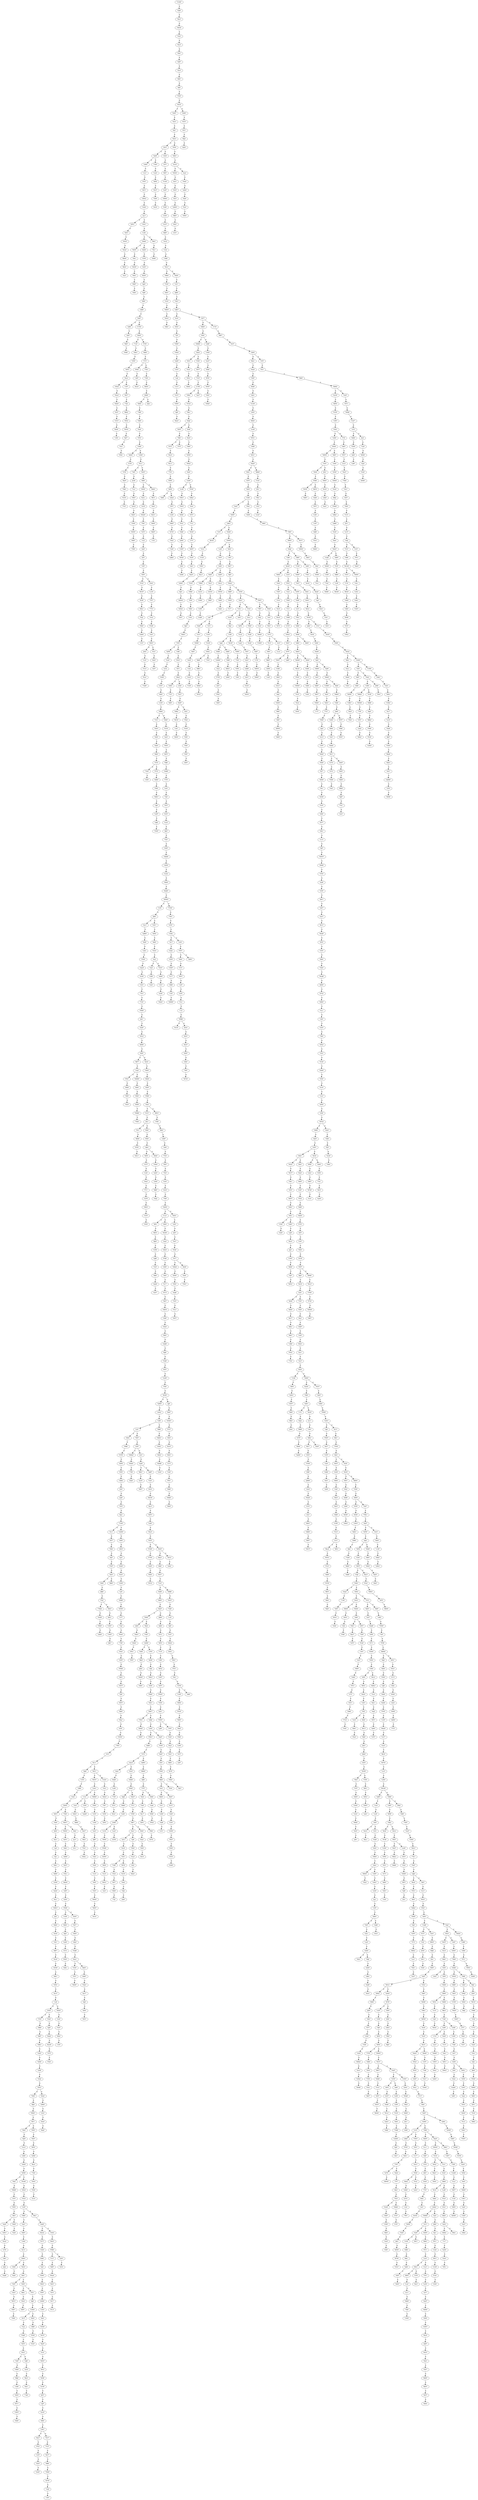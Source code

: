 digraph {
    0 [label="\"MQD\""]
    1 [label="\"G37\""]
    2 [label="\"MPH\""]
    3 [label="\"V45\""]
    4 [label="\"SWV\""]
    5 [label="\"KGL\""]
    6 [label="\"M5T\""]
    7 [label="\"SG3\""]
    8 [label="\"M69\""]
    9 [label="\"788\""]
    10 [label="\"MQG\""]
    11 [label="\"RBF\""]
    12 [label="\"YVM\""]
    13 [label="\"J5B\""]
    14 [label="\"GHH\""]
    15 [label="\"G3Y\""]
    16 [label="\"VS2\""]
    17 [label="\"6L4\""]
    18 [label="\"86J\""]
    19 [label="\"15R\""]
    20 [label="\"WB3\""]
    21 [label="\"4F5\""]
    22 [label="\"LVM\""]
    23 [label="\"4P4\""]
    24 [label="\"HZW\""]
    25 [label="\"CBG\""]
    26 [label="\"Q7S\""]
    27 [label="\"1YX\""]
    28 [label="\"3F1\""]
    29 [label="\"8XQ\""]
    30 [label="\"YLR\""]
    31 [label="\"Q7J\""]
    32 [label="\"9WV\""]
    33 [label="\"JN4\""]
    34 [label="\"7SN\""]
    35 [label="\"4TX\""]
    36 [label="\"6HC\""]
    37 [label="\"P24\""]
    38 [label="\"VJR\""]
    39 [label="\"J3L\""]
    40 [label="\"CMN\""]
    41 [label="\"ZCT\""]
    42 [label="\"S7C\""]
    43 [label="\"TC3\""]
    44 [label="\"JTK\""]
    45 [label="\"ZDR\""]
    46 [label="\"ZVF\""]
    47 [label="\"49D\""]
    48 [label="\"TY1\""]
    49 [label="\"3HB\""]
    50 [label="\"W6Z\""]
    51 [label="\"PXP\""]
    52 [label="\"K7H\""]
    53 [label="\"C4J\""]
    54 [label="\"LVH\""]
    55 [label="\"XPC\""]
    56 [label="\"6ZP\""]
    57 [label="\"Q94\""]
    58 [label="\"GTR\""]
    59 [label="\"YG3\""]
    60 [label="\"LHS\""]
    61 [label="\"PWC\""]
    62 [label="\"5NN\""]
    63 [label="\"T17\""]
    64 [label="\"JYL\""]
    65 [label="\"5Y1\""]
    66 [label="\"8HQ\""]
    67 [label="\"8H6\""]
    68 [label="\"RTZ\""]
    69 [label="\"C6F\""]
    70 [label="\"8NK\""]
    71 [label="\"PS2\""]
    72 [label="\"W5F\""]
    73 [label="\"SSL\""]
    74 [label="\"1SW\""]
    75 [label="\"GQB\""]
    76 [label="\"ZVR\""]
    77 [label="\"GCP\""]
    78 [label="\"GMM\""]
    79 [label="\"ZCJ\""]
    80 [label="\"QGD\""]
    81 [label="\"K7X\""]
    82 [label="\"363\""]
    83 [label="\"KQY\""]
    84 [label="\"VP9\""]
    85 [label="\"NP3\""]
    86 [label="\"8B7\""]
    87 [label="\"H18\""]
    88 [label="\"S1N\""]
    89 [label="\"1LG\""]
    90 [label="\"C3Z\""]
    91 [label="\"XPX\""]
    92 [label="\"VQ8\""]
    93 [label="\"8T5\""]
    94 [label="\"1GR\""]
    95 [label="\"H9S\""]
    96 [label="\"J6H\""]
    97 [label="\"SCK\""]
    98 [label="\"8FB\""]
    99 [label="\"YR2\""]
    100 [label="\"TJ9\""]
    101 [label="\"BTV\""]
    102 [label="\"LK7\""]
    103 [label="\"DQB\""]
    104 [label="\"SJC\""]
    105 [label="\"DS3\""]
    106 [label="\"NT9\""]
    107 [label="\"RTR\""]
    108 [label="\"PVD\""]
    109 [label="\"WCP\""]
    110 [label="\"Z55\""]
    111 [label="\"N5X\""]
    112 [label="\"1W8\""]
    113 [label="\"QBL\""]
    114 [label="\"X2B\""]
    115 [label="\"SZ6\""]
    116 [label="\"8Z8\""]
    117 [label="\"1MY\""]
    118 [label="\"YHS\""]
    119 [label="\"74K\""]
    120 [label="\"1R7\""]
    121 [label="\"SK5\""]
    122 [label="\"CVW\""]
    123 [label="\"LW8\""]
    124 [label="\"KB4\""]
    125 [label="\"3YJ\""]
    126 [label="\"F48\""]
    127 [label="\"B1F\""]
    128 [label="\"H5F\""]
    129 [label="\"3J6\""]
    130 [label="\"LDP\""]
    131 [label="\"Z11\""]
    132 [label="\"657\""]
    133 [label="\"TZX\""]
    134 [label="\"556\""]
    135 [label="\"92M\""]
    136 [label="\"DJ5\""]
    137 [label="\"BC3\""]
    138 [label="\"PJH\""]
    139 [label="\"CDX\""]
    140 [label="\"D88\""]
    141 [label="\"QNP\""]
    142 [label="\"MV2\""]
    143 [label="\"YYQ\""]
    144 [label="\"X6B\""]
    145 [label="\"DXC\""]
    146 [label="\"NGZ\""]
    147 [label="\"L7M\""]
    148 [label="\"NRL\""]
    149 [label="\"M9V\""]
    150 [label="\"XQT\""]
    151 [label="\"Z6P\""]
    152 [label="\"S96\""]
    153 [label="\"G9P\""]
    154 [label="\"27V\""]
    155 [label="\"MFP\""]
    156 [label="\"994\""]
    157 [label="\"WJV\""]
    158 [label="\"B4F\""]
    159 [label="\"WMF\""]
    160 [label="\"LDG\""]
    161 [label="\"1V2\""]
    162 [label="\"8Y1\""]
    163 [label="\"G7S\""]
    164 [label="\"32W\""]
    165 [label="\"LCB\""]
    166 [label="\"KXM\""]
    167 [label="\"9HP\""]
    168 [label="\"QS9\""]
    169 [label="\"G6H\""]
    170 [label="\"FBK\""]
    171 [label="\"H5Y\""]
    172 [label="\"FRK\""]
    173 [label="\"5V6\""]
    174 [label="\"VN1\""]
    175 [label="\"KZD\""]
    176 [label="\"PH4\""]
    177 [label="\"18P\""]
    178 [label="\"RL4\""]
    179 [label="\"7S8\""]
    180 [label="\"5XJ\""]
    181 [label="\"JSB\""]
    182 [label="\"J6Z\""]
    183 [label="\"7ZC\""]
    184 [label="\"2YF\""]
    185 [label="\"MMQ\""]
    186 [label="\"6VM\""]
    187 [label="\"M58\""]
    188 [label="\"XNS\""]
    189 [label="\"JTL\""]
    190 [label="\"T9L\""]
    191 [label="\"PT1\""]
    192 [label="\"LZ3\""]
    193 [label="\"D4M\""]
    194 [label="\"5TD\""]
    195 [label="\"TSP\""]
    196 [label="\"PT4\""]
    197 [label="\"PNF\""]
    198 [label="\"6S7\""]
    199 [label="\"5TV\""]
    200 [label="\"WDP\""]
    201 [label="\"SQ2\""]
    202 [label="\"71W\""]
    203 [label="\"DYV\""]
    204 [label="\"CX2\""]
    205 [label="\"RX7\""]
    206 [label="\"9JF\""]
    207 [label="\"NRW\""]
    208 [label="\"6B3\""]
    209 [label="\"2CZ\""]
    210 [label="\"B23\""]
    211 [label="\"PD7\""]
    212 [label="\"T19\""]
    213 [label="\"25H\""]
    214 [label="\"RBY\""]
    215 [label="\"YPX\""]
    216 [label="\"38C\""]
    217 [label="\"FDD\""]
    218 [label="\"FBN\""]
    219 [label="\"ZK4\""]
    220 [label="\"T5B\""]
    221 [label="\"K18\""]
    222 [label="\"YSC\""]
    223 [label="\"7BC\""]
    224 [label="\"SZV\""]
    225 [label="\"SRX\""]
    226 [label="\"PWR\""]
    227 [label="\"SXG\""]
    228 [label="\"YWF\""]
    229 [label="\"Z21\""]
    230 [label="\"3L5\""]
    231 [label="\"Z2H\""]
    232 [label="\"8VK\""]
    233 [label="\"B5X\""]
    234 [label="\"S1Z\""]
    235 [label="\"7Q9\""]
    236 [label="\"11X\""]
    237 [label="\"1F3\""]
    238 [label="\"6H6\""]
    239 [label="\"P7S\""]
    240 [label="\"D6H\""]
    241 [label="\"YVH\""]
    242 [label="\"1LW\""]
    243 [label="\"GGJ\""]
    244 [label="\"FFG\""]
    245 [label="\"BM2\""]
    246 [label="\"L21\""]
    247 [label="\"ZSK\""]
    248 [label="\"CML\""]
    249 [label="\"3L7\""]
    250 [label="\"XZ5\""]
    251 [label="\"ZKZ\""]
    252 [label="\"1HH\""]
    253 [label="\"WS8\""]
    254 [label="\"D1C\""]
    255 [label="\"2KJ\""]
    256 [label="\"GHM\""]
    257 [label="\"SJX\""]
    258 [label="\"1XZ\""]
    259 [label="\"D63\""]
    260 [label="\"XKN\""]
    261 [label="\"KHM\""]
    262 [label="\"2R9\""]
    263 [label="\"2B7\""]
    264 [label="\"VCV\""]
    265 [label="\"5LN\""]
    266 [label="\"R15\""]
    267 [label="\"14J\""]
    268 [label="\"1CC\""]
    269 [label="\"BD6\""]
    270 [label="\"5P3\""]
    271 [label="\"67Y\""]
    272 [label="\"B1N\""]
    273 [label="\"HZC\""]
    274 [label="\"SCR\""]
    275 [label="\"YDY\""]
    276 [label="\"9FX\""]
    277 [label="\"TTN\""]
    278 [label="\"LWQ\""]
    279 [label="\"18X\""]
    280 [label="\"Q1M\""]
    281 [label="\"HPX\""]
    282 [label="\"17G\""]
    283 [label="\"223\""]
    284 [label="\"H8Y\""]
    285 [label="\"W6S\""]
    286 [label="\"FL1\""]
    287 [label="\"76F\""]
    288 [label="\"3LR\""]
    289 [label="\"97C\""]
    290 [label="\"H4B\""]
    291 [label="\"LZR\""]
    292 [label="\"PPD\""]
    293 [label="\"DZB\""]
    294 [label="\"VJY\""]
    295 [label="\"WP2\""]
    296 [label="\"WV8\""]
    297 [label="\"HBY\""]
    298 [label="\"MN7\""]
    299 [label="\"WHS\""]
    300 [label="\"Y1G\""]
    301 [label="\"PL4\""]
    302 [label="\"WL5\""]
    303 [label="\"TYM\""]
    304 [label="\"RQ3\""]
    305 [label="\"4R6\""]
    306 [label="\"52F\""]
    307 [label="\"7WL\""]
    308 [label="\"RJR\""]
    309 [label="\"MK6\""]
    310 [label="\"7BT\""]
    311 [label="\"P6J\""]
    312 [label="\"5FP\""]
    313 [label="\"YR4\""]
    314 [label="\"9CX\""]
    315 [label="\"9PB\""]
    316 [label="\"QJ4\""]
    317 [label="\"SDN\""]
    318 [label="\"G3Q\""]
    319 [label="\"MS6\""]
    320 [label="\"986\""]
    321 [label="\"1J5\""]
    322 [label="\"DHB\""]
    323 [label="\"V4M\""]
    324 [label="\"JL3\""]
    325 [label="\"WGM\""]
    326 [label="\"Q9F\""]
    327 [label="\"DV4\""]
    328 [label="\"BCM\""]
    329 [label="\"9WS\""]
    330 [label="\"GT5\""]
    331 [label="\"3W4\""]
    332 [label="\"SGG\""]
    333 [label="\"7NP\""]
    334 [label="\"GLP\""]
    335 [label="\"R2V\""]
    336 [label="\"WQ8\""]
    337 [label="\"58Q\""]
    338 [label="\"8XB\""]
    339 [label="\"RJD\""]
    340 [label="\"QQT\""]
    341 [label="\"9HW\""]
    342 [label="\"5ST\""]
    343 [label="\"PS8\""]
    344 [label="\"4YT\""]
    345 [label="\"J3P\""]
    346 [label="\"FGX\""]
    347 [label="\"GHN\""]
    348 [label="\"S29\""]
    349 [label="\"3TM\""]
    350 [label="\"31M\""]
    351 [label="\"F34\""]
    352 [label="\"34H\""]
    353 [label="\"CZG\""]
    354 [label="\"R7M\""]
    355 [label="\"414\""]
    356 [label="\"KJ8\""]
    357 [label="\"BPB\""]
    358 [label="\"65P\""]
    359 [label="\"66X\""]
    360 [label="\"VGS\""]
    361 [label="\"44N\""]
    362 [label="\"2W3\""]
    363 [label="\"WRR\""]
    364 [label="\"7MS\""]
    365 [label="\"VXH\""]
    366 [label="\"RRJ\""]
    367 [label="\"PBK\""]
    368 [label="\"N7R\""]
    369 [label="\"GDM\""]
    370 [label="\"1HX\""]
    371 [label="\"WKD\""]
    372 [label="\"3YQ\""]
    373 [label="\"S97\""]
    374 [label="\"ZTH\""]
    375 [label="\"ZQC\""]
    376 [label="\"QF8\""]
    377 [label="\"RZL\""]
    378 [label="\"SJB\""]
    379 [label="\"6R6\""]
    380 [label="\"72D\""]
    381 [label="\"R5M\""]
    382 [label="\"41V\""]
    383 [label="\"L12\""]
    384 [label="\"23D\""]
    385 [label="\"JLJ\""]
    386 [label="\"D4R\""]
    387 [label="\"K7V\""]
    388 [label="\"2VV\""]
    389 [label="\"NKC\""]
    390 [label="\"4T6\""]
    391 [label="\"7KQ\""]
    392 [label="\"JFB\""]
    393 [label="\"QBR\""]
    394 [label="\"5G9\""]
    395 [label="\"2FY\""]
    396 [label="\"99T\""]
    397 [label="\"C12\""]
    398 [label="\"8PL\""]
    399 [label="\"WCM\""]
    400 [label="\"SVZ\""]
    401 [label="\"3TQ\""]
    402 [label="\"C7G\""]
    403 [label="\"JCJ\""]
    404 [label="\"Z3P\""]
    405 [label="\"WQ4\""]
    406 [label="\"9DV\""]
    407 [label="\"SSX\""]
    408 [label="\"X4D\""]
    409 [label="\"8G6\""]
    410 [label="\"KLT\""]
    411 [label="\"PT2\""]
    412 [label="\"P7R\""]
    413 [label="\"J5Y\""]
    414 [label="\"78R\""]
    415 [label="\"568\""]
    416 [label="\"Z8C\""]
    417 [label="\"5T7\""]
    418 [label="\"P91\""]
    419 [label="\"9H6\""]
    420 [label="\"CNN\""]
    421 [label="\"ZDS\""]
    422 [label="\"JZN\""]
    423 [label="\"DQC\""]
    424 [label="\"211\""]
    425 [label="\"KXJ\""]
    426 [label="\"B9B\""]
    427 [label="\"VLJ\""]
    428 [label="\"YQR\""]
    429 [label="\"8WB\""]
    430 [label="\"YTN\""]
    431 [label="\"Z8K\""]
    432 [label="\"N64\""]
    433 [label="\"LY3\""]
    434 [label="\"GKC\""]
    435 [label="\"429\""]
    436 [label="\"GTV\""]
    437 [label="\"JT2\""]
    438 [label="\"5W5\""]
    439 [label="\"VGG\""]
    440 [label="\"L5P\""]
    441 [label="\"K7B\""]
    442 [label="\"X2D\""]
    443 [label="\"WRZ\""]
    444 [label="\"5P1\""]
    445 [label="\"RBG\""]
    446 [label="\"JV1\""]
    447 [label="\"LCT\""]
    448 [label="\"PSV\""]
    449 [label="\"ZKX\""]
    450 [label="\"H1J\""]
    451 [label="\"55C\""]
    452 [label="\"35M\""]
    453 [label="\"HTT\""]
    454 [label="\"ZG8\""]
    455 [label="\"75V\""]
    456 [label="\"6V7\""]
    457 [label="\"FC3\""]
    458 [label="\"GRV\""]
    459 [label="\"39S\""]
    460 [label="\"Y72\""]
    461 [label="\"YXZ\""]
    462 [label="\"VM4\""]
    463 [label="\"QS5\""]
    464 [label="\"95L\""]
    465 [label="\"C5D\""]
    466 [label="\"5XS\""]
    467 [label="\"QQ4\""]
    468 [label="\"6LL\""]
    469 [label="\"WRK\""]
    470 [label="\"N1N\""]
    471 [label="\"XT5\""]
    472 [label="\"6VZ\""]
    473 [label="\"TRT\""]
    474 [label="\"783\""]
    475 [label="\"RQC\""]
    476 [label="\"95N\""]
    477 [label="\"769\""]
    478 [label="\"XZM\""]
    479 [label="\"QLQ\""]
    480 [label="\"4QL\""]
    481 [label="\"H5S\""]
    482 [label="\"25Z\""]
    483 [label="\"9W7\""]
    484 [label="\"M48\""]
    485 [label="\"5LK\""]
    486 [label="\"Q3D\""]
    487 [label="\"GD3\""]
    488 [label="\"PRT\""]
    489 [label="\"QCQ\""]
    490 [label="\"WCS\""]
    491 [label="\"FBB\""]
    492 [label="\"X43\""]
    493 [label="\"4QH\""]
    494 [label="\"KGQ\""]
    495 [label="\"F82\""]
    496 [label="\"Z65\""]
    497 [label="\"BBQ\""]
    498 [label="\"BNN\""]
    499 [label="\"4PD\""]
    500 [label="\"3HD\""]
    501 [label="\"7YY\""]
    502 [label="\"BXC\""]
    503 [label="\"2LN\""]
    504 [label="\"2TS\""]
    505 [label="\"MYR\""]
    506 [label="\"K6V\""]
    507 [label="\"551\""]
    508 [label="\"XK6\""]
    509 [label="\"9GF\""]
    510 [label="\"WK2\""]
    511 [label="\"VH8\""]
    512 [label="\"4KM\""]
    513 [label="\"3C4\""]
    514 [label="\"HNV\""]
    515 [label="\"619\""]
    516 [label="\"8YZ\""]
    517 [label="\"HF2\""]
    518 [label="\"SWP\""]
    519 [label="\"BJS\""]
    520 [label="\"XCX\""]
    521 [label="\"LR1\""]
    522 [label="\"KSX\""]
    523 [label="\"GCY\""]
    524 [label="\"NP6\""]
    525 [label="\"TC6\""]
    526 [label="\"9RZ\""]
    527 [label="\"JKP\""]
    528 [label="\"V5N\""]
    529 [label="\"3SK\""]
    530 [label="\"FJY\""]
    531 [label="\"CQX\""]
    532 [label="\"HSW\""]
    533 [label="\"DFB\""]
    534 [label="\"Y82\""]
    535 [label="\"HLS\""]
    536 [label="\"JJ3\""]
    537 [label="\"BM6\""]
    538 [label="\"SFW\""]
    539 [label="\"4JQ\""]
    540 [label="\"5SX\""]
    541 [label="\"W49\""]
    542 [label="\"MYG\""]
    543 [label="\"2LV\""]
    544 [label="\"2NK\""]
    545 [label="\"55P\""]
    546 [label="\"MYT\""]
    547 [label="\"CXJ\""]
    548 [label="\"HW6\""]
    549 [label="\"93R\""]
    550 [label="\"HMZ\""]
    551 [label="\"HPF\""]
    552 [label="\"S95\""]
    553 [label="\"54V\""]
    554 [label="\"YF4\""]
    555 [label="\"D42\""]
    556 [label="\"T71\""]
    557 [label="\"86W\""]
    558 [label="\"BDY\""]
    559 [label="\"HRN\""]
    560 [label="\"ZX9\""]
    561 [label="\"K9S\""]
    562 [label="\"95D\""]
    563 [label="\"NHQ\""]
    564 [label="\"X5W\""]
    565 [label="\"LYF\""]
    566 [label="\"75B\""]
    567 [label="\"WYK\""]
    568 [label="\"NBT\""]
    569 [label="\"YL2\""]
    570 [label="\"GBV\""]
    571 [label="\"LJD\""]
    572 [label="\"JBP\""]
    573 [label="\"LN2\""]
    574 [label="\"G6G\""]
    575 [label="\"6DG\""]
    576 [label="\"BR9\""]
    577 [label="\"C6Y\""]
    578 [label="\"VKX\""]
    579 [label="\"KYS\""]
    580 [label="\"B3V\""]
    581 [label="\"59B\""]
    582 [label="\"1KZ\""]
    583 [label="\"4RC\""]
    584 [label="\"6J5\""]
    585 [label="\"CWP\""]
    586 [label="\"W5D\""]
    587 [label="\"D44\""]
    588 [label="\"9SF\""]
    589 [label="\"9PN\""]
    590 [label="\"1ND\""]
    591 [label="\"Q1P\""]
    592 [label="\"ZYC\""]
    593 [label="\"D6K\""]
    594 [label="\"GTP\""]
    595 [label="\"K5R\""]
    596 [label="\"S1W\""]
    597 [label="\"RYX\""]
    598 [label="\"F9C\""]
    599 [label="\"P3J\""]
    600 [label="\"7MQ\""]
    601 [label="\"8FC\""]
    602 [label="\"924\""]
    603 [label="\"T26\""]
    604 [label="\"QB1\""]
    605 [label="\"9F9\""]
    606 [label="\"4ZM\""]
    607 [label="\"HGP\""]
    608 [label="\"PD9\""]
    609 [label="\"9C4\""]
    610 [label="\"4KK\""]
    611 [label="\"JR4\""]
    612 [label="\"Q11\""]
    613 [label="\"SLL\""]
    614 [label="\"KW6\""]
    615 [label="\"LJC\""]
    616 [label="\"Y7C\""]
    617 [label="\"KFV\""]
    618 [label="\"T8K\""]
    619 [label="\"G76\""]
    620 [label="\"CZW\""]
    621 [label="\"FPK\""]
    622 [label="\"YYL\""]
    623 [label="\"17J\""]
    624 [label="\"H55\""]
    625 [label="\"R71\""]
    626 [label="\"R5D\""]
    627 [label="\"KQH\""]
    628 [label="\"WWN\""]
    629 [label="\"F2R\""]
    630 [label="\"D1K\""]
    631 [label="\"WZB\""]
    632 [label="\"T8G\""]
    633 [label="\"9LK\""]
    634 [label="\"M9T\""]
    635 [label="\"PVW\""]
    636 [label="\"ZBQ\""]
    637 [label="\"BQ8\""]
    638 [label="\"Z63\""]
    639 [label="\"Z6X\""]
    640 [label="\"QLH\""]
    641 [label="\"7VS\""]
    642 [label="\"4J9\""]
    643 [label="\"YGN\""]
    644 [label="\"G23\""]
    645 [label="\"BC9\""]
    646 [label="\"23S\""]
    647 [label="\"PXY\""]
    648 [label="\"QFK\""]
    649 [label="\"WS5\""]
    650 [label="\"PXV\""]
    651 [label="\"KFL\""]
    652 [label="\"CHV\""]
    653 [label="\"X5V\""]
    654 [label="\"C17\""]
    655 [label="\"XBV\""]
    656 [label="\"17L\""]
    657 [label="\"S3S\""]
    658 [label="\"YPL\""]
    659 [label="\"K9L\""]
    660 [label="\"9S7\""]
    661 [label="\"48B\""]
    662 [label="\"TGG\""]
    663 [label="\"BKP\""]
    664 [label="\"29M\""]
    665 [label="\"FYB\""]
    666 [label="\"BHM\""]
    667 [label="\"7SC\""]
    668 [label="\"7K1\""]
    669 [label="\"XHR\""]
    670 [label="\"GV3\""]
    671 [label="\"B3H\""]
    672 [label="\"QJV\""]
    673 [label="\"XQQ\""]
    674 [label="\"758\""]
    675 [label="\"F4G\""]
    676 [label="\"YJK\""]
    677 [label="\"4MQ\""]
    678 [label="\"7V7\""]
    679 [label="\"ZVD\""]
    680 [label="\"YTZ\""]
    681 [label="\"COM\""]
    682 [label="\"FJH\""]
    683 [label="\"51M\""]
    684 [label="\"NNL\""]
    685 [label="\"LW1\""]
    686 [label="\"PX5\""]
    687 [label="\"P3F\""]
    688 [label="\"BB9\""]
    689 [label="\"5KT\""]
    690 [label="\"MF4\""]
    691 [label="\"GSH\""]
    692 [label="\"YZN\""]
    693 [label="\"CXW\""]
    694 [label="\"SB3\""]
    695 [label="\"N35\""]
    696 [label="\"F3M\""]
    697 [label="\"LHC\""]
    698 [label="\"72K\""]
    699 [label="\"LR9\""]
    700 [label="\"F7M\""]
    701 [label="\"934\""]
    702 [label="\"ZVM\""]
    703 [label="\"6R1\""]
    704 [label="\"H97\""]
    705 [label="\"2YN\""]
    706 [label="\"NQ5\""]
    707 [label="\"DL6\""]
    708 [label="\"9QZ\""]
    709 [label="\"D29\""]
    710 [label="\"75G\""]
    711 [label="\"DK3\""]
    712 [label="\"7CW\""]
    713 [label="\"NHF\""]
    714 [label="\"2D6\""]
    715 [label="\"9GW\""]
    716 [label="\"CMW\""]
    717 [label="\"6QY\""]
    718 [label="\"F4L\""]
    719 [label="\"KKM\""]
    720 [label="\"S1H\""]
    721 [label="\"W45\""]
    722 [label="\"6CG\""]
    723 [label="\"9L8\""]
    724 [label="\"TSG\""]
    725 [label="\"2MQ\""]
    726 [label="\"NMH\""]
    727 [label="\"3BB\""]
    728 [label="\"5TM\""]
    729 [label="\"273\""]
    730 [label="\"TZF\""]
    731 [label="\"GXT\""]
    732 [label="\"4QS\""]
    733 [label="\"XQ7\""]
    734 [label="\"662\""]
    735 [label="\"5N6\""]
    736 [label="\"2JQ\""]
    737 [label="\"7QN\""]
    738 [label="\"9KH\""]
    739 [label="\"5C9\""]
    740 [label="\"PTC\""]
    741 [label="\"27Y\""]
    742 [label="\"K3H\""]
    743 [label="\"5X8\""]
    744 [label="\"FDM\""]
    745 [label="\"LWF\""]
    746 [label="\"SPT\""]
    747 [label="\"R7Q\""]
    748 [label="\"1C3\""]
    749 [label="\"VJP\""]
    750 [label="\"25B\""]
    751 [label="\"YQV\""]
    752 [label="\"S75\""]
    753 [label="\"F44\""]
    754 [label="\"DRX\""]
    755 [label="\"Q93\""]
    756 [label="\"X41\""]
    757 [label="\"B6L\""]
    758 [label="\"DS2\""]
    759 [label="\"VP4\""]
    760 [label="\"K1V\""]
    761 [label="\"ZMV\""]
    762 [label="\"3MP\""]
    763 [label="\"1DZ\""]
    764 [label="\"889\""]
    765 [label="\"MVK\""]
    766 [label="\"MDR\""]
    767 [label="\"H6W\""]
    768 [label="\"4S5\""]
    769 [label="\"JR3\""]
    770 [label="\"KFH\""]
    771 [label="\"6RN\""]
    772 [label="\"Y6T\""]
    773 [label="\"V8W\""]
    774 [label="\"7ZS\""]
    775 [label="\"4QK\""]
    776 [label="\"TZ5\""]
    777 [label="\"7GW\""]
    778 [label="\"H9Y\""]
    779 [label="\"4SF\""]
    780 [label="\"GHV\""]
    781 [label="\"V2C\""]
    782 [label="\"TDM\""]
    783 [label="\"PWB\""]
    784 [label="\"QPL\""]
    785 [label="\"7CT\""]
    786 [label="\"6G7\""]
    787 [label="\"M2S\""]
    788 [label="\"PD2\""]
    789 [label="\"DN2\""]
    790 [label="\"9CD\""]
    791 [label="\"SNF\""]
    792 [label="\"4S4\""]
    793 [label="\"KGC\""]
    794 [label="\"P5B\""]
    795 [label="\"BM9\""]
    796 [label="\"7FC\""]
    797 [label="\"LZN\""]
    798 [label="\"31X\""]
    799 [label="\"TBM\""]
    800 [label="\"QY3\""]
    801 [label="\"NLS\""]
    802 [label="\"W11\""]
    803 [label="\"KQZ\""]
    804 [label="\"XJF\""]
    805 [label="\"7H3\""]
    806 [label="\"N3H\""]
    807 [label="\"LD6\""]
    808 [label="\"6YT\""]
    809 [label="\"9H4\""]
    810 [label="\"H93\""]
    811 [label="\"D1N\""]
    812 [label="\"KL7\""]
    813 [label="\"DPC\""]
    814 [label="\"4QJ\""]
    815 [label="\"8YV\""]
    816 [label="\"VCN\""]
    817 [label="\"42S\""]
    818 [label="\"4BN\""]
    819 [label="\"3DC\""]
    820 [label="\"7C5\""]
    821 [label="\"CR5\""]
    822 [label="\"FR3\""]
    823 [label="\"FTC\""]
    824 [label="\"RTX\""]
    825 [label="\"ZSP\""]
    826 [label="\"QJD\""]
    827 [label="\"2XF\""]
    828 [label="\"Q5S\""]
    829 [label="\"63Z\""]
    830 [label="\"HK8\""]
    831 [label="\"CJQ\""]
    832 [label="\"6V3\""]
    833 [label="\"VLS\""]
    834 [label="\"33W\""]
    835 [label="\"73Q\""]
    836 [label="\"ZV7\""]
    837 [label="\"SR1\""]
    838 [label="\"4N8\""]
    839 [label="\"6K9\""]
    840 [label="\"6ZB\""]
    841 [label="\"B5N\""]
    842 [label="\"JMH\""]
    843 [label="\"54Y\""]
    844 [label="\"YZ4\""]
    845 [label="\"XNH\""]
    846 [label="\"KPC\""]
    847 [label="\"9D7\""]
    848 [label="\"7SJ\""]
    849 [label="\"FJF\""]
    850 [label="\"CF2\""]
    851 [label="\"SMN\""]
    852 [label="\"8F5\""]
    853 [label="\"7T4\""]
    854 [label="\"PPB\""]
    855 [label="\"BDH\""]
    856 [label="\"RD4\""]
    857 [label="\"7QW\""]
    858 [label="\"CS5\""]
    859 [label="\"XFB\""]
    860 [label="\"X98\""]
    861 [label="\"KN1\""]
    862 [label="\"M2P\""]
    863 [label="\"XGN\""]
    864 [label="\"73K\""]
    865 [label="\"DDK\""]
    866 [label="\"TBX\""]
    867 [label="\"BNF\""]
    868 [label="\"1G1\""]
    869 [label="\"P5T\""]
    870 [label="\"V4Z\""]
    871 [label="\"2HM\""]
    872 [label="\"3CY\""]
    873 [label="\"ZWR\""]
    874 [label="\"N88\""]
    875 [label="\"ZR2\""]
    876 [label="\"XWK\""]
    877 [label="\"BRN\""]
    878 [label="\"DQJ\""]
    879 [label="\"GKG\""]
    880 [label="\"YZS\""]
    881 [label="\"RL5\""]
    882 [label="\"FS4\""]
    883 [label="\"84S\""]
    884 [label="\"FZM\""]
    885 [label="\"NCY\""]
    886 [label="\"WNS\""]
    887 [label="\"XCB\""]
    888 [label="\"RSL\""]
    889 [label="\"P5N\""]
    890 [label="\"NWH\""]
    891 [label="\"S9T\""]
    892 [label="\"KVG\""]
    893 [label="\"RRD\""]
    894 [label="\"XJP\""]
    895 [label="\"GWV\""]
    896 [label="\"K8G\""]
    897 [label="\"DZ4\""]
    898 [label="\"C3K\""]
    899 [label="\"7T6\""]
    900 [label="\"VPY\""]
    901 [label="\"WZV\""]
    902 [label="\"RLL\""]
    903 [label="\"KT3\""]
    904 [label="\"5L6\""]
    905 [label="\"NF6\""]
    906 [label="\"416\""]
    907 [label="\"V2Y\""]
    908 [label="\"YPJ\""]
    909 [label="\"GZ3\""]
    910 [label="\"DXR\""]
    911 [label="\"MN9\""]
    912 [label="\"CWH\""]
    913 [label="\"Z6C\""]
    914 [label="\"ZB6\""]
    915 [label="\"15Z\""]
    916 [label="\"61N\""]
    917 [label="\"54Q\""]
    918 [label="\"KYY\""]
    919 [label="\"9ZD\""]
    920 [label="\"8YG\""]
    921 [label="\"L92\""]
    922 [label="\"FGK\""]
    923 [label="\"34C\""]
    924 [label="\"P5C\""]
    925 [label="\"BYB\""]
    926 [label="\"DT6\""]
    927 [label="\"ZPS\""]
    928 [label="\"R1J\""]
    929 [label="\"CJY\""]
    930 [label="\"2MM\""]
    931 [label="\"CHY\""]
    932 [label="\"VGL\""]
    933 [label="\"KK7\""]
    934 [label="\"V4D\""]
    935 [label="\"6NT\""]
    936 [label="\"GSN\""]
    937 [label="\"RP7\""]
    938 [label="\"ZFY\""]
    939 [label="\"LSX\""]
    940 [label="\"939\""]
    941 [label="\"PHK\""]
    942 [label="\"V1Y\""]
    943 [label="\"JCB\""]
    944 [label="\"7L2\""]
    945 [label="\"8N1\""]
    946 [label="\"BF9\""]
    947 [label="\"Y9R\""]
    948 [label="\"LDX\""]
    949 [label="\"2YR\""]
    950 [label="\"LYC\""]
    951 [label="\"JRH\""]
    952 [label="\"9YK\""]
    953 [label="\"RWD\""]
    954 [label="\"5BG\""]
    955 [label="\"GZZ\""]
    956 [label="\"31K\""]
    957 [label="\"TB1\""]
    958 [label="\"Z5Y\""]
    959 [label="\"HDR\""]
    960 [label="\"Z94\""]
    961 [label="\"79F\""]
    962 [label="\"HVW\""]
    963 [label="\"BXP\""]
    964 [label="\"745\""]
    965 [label="\"WQB\""]
    966 [label="\"JWH\""]
    967 [label="\"VBP\""]
    968 [label="\"SPH\""]
    969 [label="\"3QR\""]
    970 [label="\"3GG\""]
    971 [label="\"4R1\""]
    972 [label="\"HY6\""]
    973 [label="\"1P2\""]
    974 [label="\"LGZ\""]
    975 [label="\"QT5\""]
    976 [label="\"TRZ\""]
    977 [label="\"BJZ\""]
    978 [label="\"KTT\""]
    979 [label="\"681\""]
    980 [label="\"LJP\""]
    981 [label="\"Q1H\""]
    982 [label="\"848\""]
    983 [label="\"M6H\""]
    984 [label="\"L93\""]
    985 [label="\"7J4\""]
    986 [label="\"XLG\""]
    987 [label="\"MCK\""]
    988 [label="\"DWJ\""]
    989 [label="\"8M7\""]
    990 [label="\"PKW\""]
    991 [label="\"WWR\""]
    992 [label="\"G73\""]
    993 [label="\"CBL\""]
    994 [label="\"863\""]
    995 [label="\"DBQ\""]
    996 [label="\"3Q8\""]
    997 [label="\"CFY\""]
    998 [label="\"PRH\""]
    999 [label="\"5D1\""]
    1000 [label="\"Q6N\""]
    1001 [label="\"CFT\""]
    1002 [label="\"HC7\""]
    1003 [label="\"B9L\""]
    1004 [label="\"TG9\""]
    1005 [label="\"B4Y\""]
    1006 [label="\"82P\""]
    1007 [label="\"X5K\""]
    1008 [label="\"R76\""]
    1009 [label="\"9MH\""]
    1010 [label="\"47G\""]
    1011 [label="\"VKG\""]
    1012 [label="\"C61\""]
    1013 [label="\"S6N\""]
    1014 [label="\"3H8\""]
    1015 [label="\"VZX\""]
    1016 [label="\"95M\""]
    1017 [label="\"24G\""]
    1018 [label="\"P4F\""]
    1019 [label="\"QJK\""]
    1020 [label="\"81R\""]
    1021 [label="\"19Y\""]
    1022 [label="\"HFV\""]
    1023 [label="\"LTX\""]
    1024 [label="\"62P\""]
    1025 [label="\"C7M\""]
    1026 [label="\"K11\""]
    1027 [label="\"KJ6\""]
    1028 [label="\"KZR\""]
    1029 [label="\"1BJ\""]
    1030 [label="\"DNP\""]
    1031 [label="\"TT1\""]
    1032 [label="\"VFB\""]
    1033 [label="\"JNP\""]
    1034 [label="\"M3V\""]
    1035 [label="\"395\""]
    1036 [label="\"MM2\""]
    1037 [label="\"91G\""]
    1038 [label="\"3N9\""]
    1039 [label="\"Z5W\""]
    1040 [label="\"J5L\""]
    1041 [label="\"W5N\""]
    1042 [label="\"CFR\""]
    1043 [label="\"QJB\""]
    1044 [label="\"YP3\""]
    1045 [label="\"FVL\""]
    1046 [label="\"M2Y\""]
    1047 [label="\"VXP\""]
    1048 [label="\"B4R\""]
    1049 [label="\"YW8\""]
    1050 [label="\"66W\""]
    1051 [label="\"RDP\""]
    1052 [label="\"PPF\""]
    1053 [label="\"QX1\""]
    1054 [label="\"H45\""]
    1055 [label="\"11W\""]
    1056 [label="\"JKK\""]
    1057 [label="\"9J1\""]
    1058 [label="\"MT1\""]
    1059 [label="\"WDY\""]
    1060 [label="\"LN9\""]
    1061 [label="\"BTK\""]
    1062 [label="\"JT4\""]
    1063 [label="\"YW6\""]
    1064 [label="\"YB5\""]
    1065 [label="\"YM1\""]
    1066 [label="\"Z2L\""]
    1067 [label="\"L2Z\""]
    1068 [label="\"CST\""]
    1069 [label="\"X9P\""]
    1070 [label="\"1BD\""]
    1071 [label="\"RTB\""]
    1072 [label="\"FZ6\""]
    1073 [label="\"Z1S\""]
    1074 [label="\"HQ5\""]
    1075 [label="\"63T\""]
    1076 [label="\"XGQ\""]
    1077 [label="\"K6L\""]
    1078 [label="\"Y55\""]
    1079 [label="\"QFB\""]
    1080 [label="\"T1X\""]
    1081 [label="\"HRB\""]
    1082 [label="\"NGV\""]
    1083 [label="\"HPV\""]
    1084 [label="\"3RG\""]
    1085 [label="\"74W\""]
    1086 [label="\"H8N\""]
    1087 [label="\"9Y6\""]
    1088 [label="\"14C\""]
    1089 [label="\"8NN\""]
    1090 [label="\"YJZ\""]
    1091 [label="\"YDW\""]
    1092 [label="\"CJS\""]
    1093 [label="\"WZ4\""]
    1094 [label="\"2PD\""]
    1095 [label="\"RH4\""]
    1096 [label="\"L5Q\""]
    1097 [label="\"5WW\""]
    1098 [label="\"12D\""]
    1099 [label="\"SDL\""]
    1100 [label="\"ZM4\""]
    1101 [label="\"HYL\""]
    1102 [label="\"TQG\""]
    1103 [label="\"QC7\""]
    1104 [label="\"GZ4\""]
    1105 [label="\"R7F\""]
    1106 [label="\"SBN\""]
    1107 [label="\"WF3\""]
    1108 [label="\"D3V\""]
    1109 [label="\"LG2\""]
    1110 [label="\"S7R\""]
    1111 [label="\"GC3\""]
    1112 [label="\"3VP\""]
    1113 [label="\"X4T\""]
    1114 [label="\"2D9\""]
    1115 [label="\"M9Z\""]
    1116 [label="\"Z44\""]
    1117 [label="\"54P\""]
    1118 [label="\"WZF\""]
    1119 [label="\"CLC\""]
    1120 [label="\"15P\""]
    1121 [label="\"7FF\""]
    1122 [label="\"Q7N\""]
    1123 [label="\"7VL\""]
    1124 [label="\"243\""]
    1125 [label="\"JYK\""]
    1126 [label="\"QP2\""]
    1127 [label="\"YMN\""]
    1128 [label="\"LJW\""]
    1129 [label="\"FH8\""]
    1130 [label="\"BFN\""]
    1131 [label="\"B8Q\""]
    1132 [label="\"LYD\""]
    1133 [label="\"BXJ\""]
    1134 [label="\"FMH\""]
    1135 [label="\"TKW\""]
    1136 [label="\"75J\""]
    1137 [label="\"D7Q\""]
    1138 [label="\"DRN\""]
    1139 [label="\"CBB\""]
    1140 [label="\"3H6\""]
    1141 [label="\"9S3\""]
    1142 [label="\"8LV\""]
    1143 [label="\"QC1\""]
    1144 [label="\"LQ2\""]
    1145 [label="\"Y9T\""]
    1146 [label="\"SQF\""]
    1147 [label="\"57Z\""]
    1148 [label="\"KNW\""]
    1149 [label="\"Y5H\""]
    1150 [label="\"RF8\""]
    1151 [label="\"FLY\""]
    1152 [label="\"6QV\""]
    1153 [label="\"2Y7\""]
    1154 [label="\"K9D\""]
    1155 [label="\"6DN\""]
    1156 [label="\"716\""]
    1157 [label="\"DV7\""]
    1158 [label="\"7G5\""]
    1159 [label="\"V1M\""]
    1160 [label="\"Q3P\""]
    1161 [label="\"TJB\""]
    1162 [label="\"TXH\""]
    1163 [label="\"5XC\""]
    1164 [label="\"49P\""]
    1165 [label="\"QTD\""]
    1166 [label="\"CWF\""]
    1167 [label="\"821\""]
    1168 [label="\"1J4\""]
    1169 [label="\"D86\""]
    1170 [label="\"T41\""]
    1171 [label="\"FHL\""]
    1172 [label="\"GPP\""]
    1173 [label="\"R5R\""]
    1174 [label="\"4BS\""]
    1175 [label="\"CQR\""]
    1176 [label="\"YCT\""]
    1177 [label="\"NYW\""]
    1178 [label="\"7RZ\""]
    1179 [label="\"X3C\""]
    1180 [label="\"BW5\""]
    1181 [label="\"5XB\""]
    1182 [label="\"5FQ\""]
    1183 [label="\"3TG\""]
    1184 [label="\"4FH\""]
    1185 [label="\"TB5\""]
    1186 [label="\"RCY\""]
    1187 [label="\"7ZB\""]
    1188 [label="\"MSK\""]
    1189 [label="\"WCL\""]
    1190 [label="\"P1S\""]
    1191 [label="\"SKR\""]
    1192 [label="\"GN3\""]
    1193 [label="\"SYT\""]
    1194 [label="\"FH6\""]
    1195 [label="\"TH7\""]
    1196 [label="\"266\""]
    1197 [label="\"J11\""]
    1198 [label="\"L2B\""]
    1199 [label="\"DVW\""]
    1200 [label="\"1T7\""]
    1201 [label="\"NHG\""]
    1202 [label="\"1Q2\""]
    1203 [label="\"HMW\""]
    1204 [label="\"L32\""]
    1205 [label="\"J4N\""]
    1206 [label="\"L8P\""]
    1207 [label="\"ZZH\""]
    1208 [label="\"H2L\""]
    1209 [label="\"7NC\""]
    1210 [label="\"XK8\""]
    1211 [label="\"HLJ\""]
    1212 [label="\"L33\""]
    1213 [label="\"1ZW\""]
    1214 [label="\"4P9\""]
    1215 [label="\"9PR\""]
    1216 [label="\"H1F\""]
    1217 [label="\"YX3\""]
    1218 [label="\"KZF\""]
    1219 [label="\"SBQ\""]
    1220 [label="\"DS5\""]
    1221 [label="\"W2X\""]
    1222 [label="\"CQM\""]
    1223 [label="\"CL2\""]
    1224 [label="\"XQ5\""]
    1225 [label="\"JDJ\""]
    1226 [label="\"SQB\""]
    1227 [label="\"DGG\""]
    1228 [label="\"96S\""]
    1229 [label="\"VWX\""]
    1230 [label="\"MS5\""]
    1231 [label="\"X8P\""]
    1232 [label="\"JFT\""]
    1233 [label="\"9D6\""]
    1234 [label="\"KBJ\""]
    1235 [label="\"13J\""]
    1236 [label="\"TTD\""]
    1237 [label="\"N5R\""]
    1238 [label="\"WK3\""]
    1239 [label="\"HXZ\""]
    1240 [label="\"WKB\""]
    1241 [label="\"W6N\""]
    1242 [label="\"W8T\""]
    1243 [label="\"85V\""]
    1244 [label="\"WV9\""]
    1245 [label="\"F1Y\""]
    1246 [label="\"SK1\""]
    1247 [label="\"HP1\""]
    1248 [label="\"TVC\""]
    1249 [label="\"NSV\""]
    1250 [label="\"T1V\""]
    1251 [label="\"HKF\""]
    1252 [label="\"SXS\""]
    1253 [label="\"7CL\""]
    1254 [label="\"8R6\""]
    1255 [label="\"FJ7\""]
    1256 [label="\"HN9\""]
    1257 [label="\"2NB\""]
    1258 [label="\"GTN\""]
    1259 [label="\"M3H\""]
    1260 [label="\"JV8\""]
    1261 [label="\"SQL\""]
    1262 [label="\"D7N\""]
    1263 [label="\"TSQ\""]
    1264 [label="\"XTL\""]
    1265 [label="\"QPX\""]
    1266 [label="\"956\""]
    1267 [label="\"V1G\""]
    1268 [label="\"6ZY\""]
    1269 [label="\"HC2\""]
    1270 [label="\"MM1\""]
    1271 [label="\"6QP\""]
    1272 [label="\"7KW\""]
    1273 [label="\"4HV\""]
    1274 [label="\"Z2J\""]
    1275 [label="\"829\""]
    1276 [label="\"5R9\""]
    1277 [label="\"X4F\""]
    1278 [label="\"7J5\""]
    1279 [label="\"Y8W\""]
    1280 [label="\"GTT\""]
    1281 [label="\"ZL4\""]
    1282 [label="\"D2V\""]
    1283 [label="\"SAN\""]
    1284 [label="\"L2W\""]
    1285 [label="\"TZM\""]
    1286 [label="\"HVJ\""]
    1287 [label="\"K9R\""]
    1288 [label="\"KPJ\""]
    1289 [label="\"JZY\""]
    1290 [label="\"5R4\""]
    1291 [label="\"1F1\""]
    1292 [label="\"N53\""]
    1293 [label="\"ZDN\""]
    1294 [label="\"9G8\""]
    1295 [label="\"181\""]
    1296 [label="\"PB4\""]
    1297 [label="\"1SP\""]
    1298 [label="\"95F\""]
    1299 [label="\"XMT\""]
    1300 [label="\"Q8W\""]
    1301 [label="\"HBM\""]
    1302 [label="\"J4H\""]
    1303 [label="\"D7T\""]
    1304 [label="\"TXM\""]
    1305 [label="\"7C6\""]
    1306 [label="\"FHH\""]
    1307 [label="\"CP6\""]
    1308 [label="\"X7L\""]
    1309 [label="\"9PS\""]
    1310 [label="\"F3F\""]
    1311 [label="\"Z8X\""]
    1312 [label="\"HNM\""]
    1313 [label="\"NB7\""]
    1314 [label="\"GW7\""]
    1315 [label="\"X69\""]
    1316 [label="\"4XP\""]
    1317 [label="\"F7D\""]
    1318 [label="\"SDX\""]
    1319 [label="\"2ZR\""]
    1320 [label="\"HHS\""]
    1321 [label="\"BY3\""]
    1322 [label="\"NK9\""]
    1323 [label="\"52X\""]
    1324 [label="\"1C5\""]
    1325 [label="\"GBQ\""]
    1326 [label="\"JV9\""]
    1327 [label="\"7SL\""]
    1328 [label="\"KY3\""]
    1329 [label="\"2XQ\""]
    1330 [label="\"X85\""]
    1331 [label="\"7B7\""]
    1332 [label="\"2ZL\""]
    1333 [label="\"T5Q\""]
    1334 [label="\"4BQ\""]
    1335 [label="\"9H5\""]
    1336 [label="\"5PV\""]
    1337 [label="\"L56\""]
    1338 [label="\"7WW\""]
    1339 [label="\"5W8\""]
    1340 [label="\"VK3\""]
    1341 [label="\"T7Q\""]
    1342 [label="\"SWF\""]
    1343 [label="\"J7T\""]
    1344 [label="\"6GM\""]
    1345 [label="\"2Q2\""]
    1346 [label="\"NN2\""]
    1347 [label="\"8SY\""]
    1348 [label="\"7DP\""]
    1349 [label="\"FLB\""]
    1350 [label="\"K3L\""]
    1351 [label="\"Z93\""]
    1352 [label="\"VP6\""]
    1353 [label="\"359\""]
    1354 [label="\"93K\""]
    1355 [label="\"2Q9\""]
    1356 [label="\"S11\""]
    1357 [label="\"1K3\""]
    1358 [label="\"R6H\""]
    1359 [label="\"8DD\""]
    1360 [label="\"4YC\""]
    1361 [label="\"QMW\""]
    1362 [label="\"NYQ\""]
    1363 [label="\"NLQ\""]
    1364 [label="\"31Z\""]
    1365 [label="\"V2H\""]
    1366 [label="\"D8L\""]
    1367 [label="\"T4F\""]
    1368 [label="\"FGB\""]
    1369 [label="\"343\""]
    1370 [label="\"Q79\""]
    1371 [label="\"Y76\""]
    1372 [label="\"BGD\""]
    1373 [label="\"97S\""]
    1374 [label="\"575\""]
    1375 [label="\"2RM\""]
    1376 [label="\"926\""]
    1377 [label="\"X59\""]
    1378 [label="\"6C4\""]
    1379 [label="\"CPN\""]
    1380 [label="\"GDY\""]
    1381 [label="\"WYL\""]
    1382 [label="\"3HR\""]
    1383 [label="\"XGS\""]
    1384 [label="\"Q6G\""]
    1385 [label="\"LVV\""]
    1386 [label="\"VDQ\""]
    1387 [label="\"QZ9\""]
    1388 [label="\"278\""]
    1389 [label="\"3RV\""]
    1390 [label="\"VG2\""]
    1391 [label="\"CCD\""]
    1392 [label="\"B2P\""]
    1393 [label="\"7BD\""]
    1394 [label="\"MKF\""]
    1395 [label="\"6TV\""]
    1396 [label="\"9YP\""]
    1397 [label="\"T91\""]
    1398 [label="\"QBW\""]
    1399 [label="\"XZ8\""]
    1400 [label="\"9GN\""]
    1401 [label="\"9SV\""]
    1402 [label="\"JLF\""]
    1403 [label="\"ZY1\""]
    1404 [label="\"6ZS\""]
    1405 [label="\"1BY\""]
    1406 [label="\"TZQ\""]
    1407 [label="\"WXH\""]
    1408 [label="\"7MR\""]
    1409 [label="\"W4Z\""]
    1410 [label="\"3J9\""]
    1411 [label="\"XSB\""]
    1412 [label="\"K2G\""]
    1413 [label="\"BPJ\""]
    1414 [label="\"JMM\""]
    1415 [label="\"2G4\""]
    1416 [label="\"Z7P\""]
    1417 [label="\"XFX\""]
    1418 [label="\"V17\""]
    1419 [label="\"YJM\""]
    1420 [label="\"WYF\""]
    1421 [label="\"V9Z\""]
    1422 [label="\"JBK\""]
    1423 [label="\"B9P\""]
    1424 [label="\"S8H\""]
    1425 [label="\"XXK\""]
    1426 [label="\"1NV\""]
    1427 [label="\"Y3N\""]
    1428 [label="\"LTK\""]
    1429 [label="\"96G\""]
    1430 [label="\"MY2\""]
    1431 [label="\"PKT\""]
    1432 [label="\"JDP\""]
    1433 [label="\"GQL\""]
    1434 [label="\"BDV\""]
    1435 [label="\"GK8\""]
    1436 [label="\"PK8\""]
    1437 [label="\"GMN\""]
    1438 [label="\"DL2\""]
    1439 [label="\"MK7\""]
    1440 [label="\"QHJ\""]
    1441 [label="\"NTX\""]
    1442 [label="\"HC1\""]
    1443 [label="\"VX3\""]
    1444 [label="\"6FK\""]
    1445 [label="\"YL8\""]
    1446 [label="\"1LR\""]
    1447 [label="\"B4Z\""]
    1448 [label="\"P98\""]
    1449 [label="\"54K\""]
    1450 [label="\"QSQ\""]
    1451 [label="\"Z71\""]
    1452 [label="\"T6N\""]
    1453 [label="\"2GT\""]
    1454 [label="\"DQ8\""]
    1455 [label="\"C51\""]
    1456 [label="\"BWM\""]
    1457 [label="\"DNQ\""]
    1458 [label="\"2TL\""]
    1459 [label="\"YQ9\""]
    1460 [label="\"MTJ\""]
    1461 [label="\"645\""]
    1462 [label="\"7HX\""]
    1463 [label="\"VSC\""]
    1464 [label="\"XN6\""]
    1465 [label="\"G9F\""]
    1466 [label="\"C76\""]
    1467 [label="\"Z1Y\""]
    1468 [label="\"RLQ\""]
    1469 [label="\"DB4\""]
    1470 [label="\"T4N\""]
    1471 [label="\"88L\""]
    1472 [label="\"KC3\""]
    1473 [label="\"WQP\""]
    1474 [label="\"T79\""]
    1475 [label="\"5JS\""]
    1476 [label="\"GFF\""]
    1477 [label="\"8F6\""]
    1478 [label="\"D5W\""]
    1479 [label="\"517\""]
    1480 [label="\"JLB\""]
    1481 [label="\"JYY\""]
    1482 [label="\"B68\""]
    1483 [label="\"RBC\""]
    1484 [label="\"CM2\""]
    1485 [label="\"SL7\""]
    1486 [label="\"YVF\""]
    1487 [label="\"PGM\""]
    1488 [label="\"S2Z\""]
    1489 [label="\"55L\""]
    1490 [label="\"T56\""]
    1491 [label="\"8GW\""]
    1492 [label="\"DD2\""]
    1493 [label="\"ZJL\""]
    1494 [label="\"WLT\""]
    1495 [label="\"M84\""]
    1496 [label="\"SMB\""]
    1497 [label="\"514\""]
    1498 [label="\"841\""]
    1499 [label="\"C94\""]
    1500 [label="\"S4Z\""]
    1501 [label="\"YCN\""]
    1502 [label="\"7VZ\""]
    1503 [label="\"FB7\""]
    1504 [label="\"TH8\""]
    1505 [label="\"YZ2\""]
    1506 [label="\"THZ\""]
    1507 [label="\"X2Q\""]
    1508 [label="\"D8G\""]
    1509 [label="\"Q1J\""]
    1510 [label="\"LFX\""]
    1511 [label="\"DWD\""]
    1512 [label="\"PGN\""]
    1513 [label="\"VC4\""]
    1514 [label="\"8VQ\""]
    1515 [label="\"2RD\""]
    1516 [label="\"PYH\""]
    1517 [label="\"JQL\""]
    1518 [label="\"CBY\""]
    1519 [label="\"GS5\""]
    1520 [label="\"G7Z\""]
    1521 [label="\"VLL\""]
    1522 [label="\"XQF\""]
    1523 [label="\"QM5\""]
    1524 [label="\"4TH\""]
    1525 [label="\"LW5\""]
    1526 [label="\"3TK\""]
    1527 [label="\"8KS\""]
    1528 [label="\"NZJ\""]
    1529 [label="\"CQ7\""]
    1530 [label="\"2R5\""]
    1531 [label="\"7XG\""]
    1532 [label="\"RPL\""]
    1533 [label="\"YYD\""]
    1534 [label="\"17T\""]
    1535 [label="\"KMB\""]
    1536 [label="\"GS4\""]
    1537 [label="\"Q9J\""]
    1538 [label="\"S3J\""]
    1539 [label="\"K6Q\""]
    1540 [label="\"3MD\""]
    1541 [label="\"Z42\""]
    1542 [label="\"9V8\""]
    1543 [label="\"4NH\""]
    1544 [label="\"GJ6\""]
    1545 [label="\"C6V\""]
    1546 [label="\"QNG\""]
    1547 [label="\"67P\""]
    1548 [label="\"NM7\""]
    1549 [label="\"QZL\""]
    1550 [label="\"G1M\""]
    1551 [label="\"J33\""]
    1552 [label="\"Q28\""]
    1553 [label="\"CDC\""]
    1554 [label="\"ZPJ\""]
    1555 [label="\"8QG\""]
    1556 [label="\"WLD\""]
    1557 [label="\"JKV\""]
    1558 [label="\"VGV\""]
    1559 [label="\"46M\""]
    1560 [label="\"ZFF\""]
    1561 [label="\"1DX\""]
    1562 [label="\"LK3\""]
    1563 [label="\"861\""]
    1564 [label="\"NWC\""]
    1565 [label="\"GHY\""]
    1566 [label="\"FRN\""]
    1567 [label="\"QDD\""]
    1568 [label="\"4MT\""]
    1569 [label="\"4GS\""]
    1570 [label="\"LDL\""]
    1571 [label="\"H8T\""]
    1572 [label="\"VHG\""]
    1573 [label="\"591\""]
    1574 [label="\"VV6\""]
    1575 [label="\"QZ1\""]
    1576 [label="\"TJL\""]
    1577 [label="\"1DM\""]
    1578 [label="\"NNT\""]
    1579 [label="\"JFD\""]
    1580 [label="\"XVS\""]
    1581 [label="\"CXF\""]
    1582 [label="\"5ZR\""]
    1583 [label="\"LVY\""]
    1584 [label="\"WK4\""]
    1585 [label="\"C7Z\""]
    1586 [label="\"BB7\""]
    1587 [label="\"JD3\""]
    1588 [label="\"CRF\""]
    1589 [label="\"QT6\""]
    1590 [label="\"XCD\""]
    1591 [label="\"2XD\""]
    1592 [label="\"WD6\""]
    1593 [label="\"389\""]
    1594 [label="\"DFV\""]
    1595 [label="\"L9D\""]
    1596 [label="\"FYP\""]
    1597 [label="\"C55\""]
    1598 [label="\"KRP\""]
    1599 [label="\"ZFZ\""]
    1600 [label="\"LVD\""]
    1601 [label="\"MPT\""]
    1602 [label="\"T25\""]
    1603 [label="\"HCP\""]
    1604 [label="\"BSM\""]
    1605 [label="\"W12\""]
    1606 [label="\"M7P\""]
    1607 [label="\"R2P\""]
    1608 [label="\"CXR\""]
    1609 [label="\"GJW\""]
    1610 [label="\"22Q\""]
    1611 [label="\"W69\""]
    1612 [label="\"GV4\""]
    1613 [label="\"MD5\""]
    1614 [label="\"4F6\""]
    1615 [label="\"XYV\""]
    1616 [label="\"6JT\""]
    1617 [label="\"5MN\""]
    1618 [label="\"NGY\""]
    1619 [label="\"4K2\""]
    1620 [label="\"YYB\""]
    1621 [label="\"3FB\""]
    1622 [label="\"J8R\""]
    1623 [label="\"WBH\""]
    1624 [label="\"1M4\""]
    1625 [label="\"ZRN\""]
    1626 [label="\"Y8M\""]
    1627 [label="\"5BW\""]
    1628 [label="\"XH5\""]
    1629 [label="\"H7X\""]
    1630 [label="\"PF1\""]
    1631 [label="\"MZX\""]
    1632 [label="\"6WM\""]
    1633 [label="\"V49\""]
    1634 [label="\"XRT\""]
    1635 [label="\"X4K\""]
    1636 [label="\"8KZ\""]
    1637 [label="\"SZS\""]
    1638 [label="\"2HP\""]
    1639 [label="\"1BS\""]
    1640 [label="\"PSX\""]
    1641 [label="\"P32\""]
    1642 [label="\"WWT\""]
    1643 [label="\"QV9\""]
    1644 [label="\"3RY\""]
    1645 [label="\"MQT\""]
    1646 [label="\"7JW\""]
    1647 [label="\"QL3\""]
    1648 [label="\"Q9M\""]
    1649 [label="\"Y7Z\""]
    1650 [label="\"P1Y\""]
    1651 [label="\"584\""]
    1652 [label="\"83M\""]
    1653 [label="\"QLJ\""]
    1654 [label="\"N3F\""]
    1655 [label="\"Y31\""]
    1656 [label="\"3JF\""]
    1657 [label="\"9B8\""]
    1658 [label="\"3SC\""]
    1659 [label="\"H9F\""]
    1660 [label="\"LR7\""]
    1661 [label="\"WQN\""]
    1662 [label="\"R5H\""]
    1663 [label="\"K5P\""]
    1664 [label="\"CMY\""]
    1665 [label="\"25M\""]
    1666 [label="\"KDY\""]
    1667 [label="\"TKC\""]
    1668 [label="\"QMN\""]
    1669 [label="\"B85\""]
    1670 [label="\"R7W\""]
    1671 [label="\"YOU\""]
    1672 [label="\"YNH\""]
    1673 [label="\"Q2G\""]
    1674 [label="\"SXK\""]
    1675 [label="\"C5M\""]
    1676 [label="\"KLM\""]
    1677 [label="\"X3T\""]
    1678 [label="\"7ZV\""]
    1679 [label="\"351\""]
    1680 [label="\"5HH\""]
    1681 [label="\"235\""]
    1682 [label="\"TG7\""]
    1683 [label="\"9M3\""]
    1684 [label="\"GQM\""]
    1685 [label="\"29Z\""]
    1686 [label="\"SNW\""]
    1687 [label="\"DQ1\""]
    1688 [label="\"66N\""]
    1689 [label="\"PK9\""]
    1690 [label="\"GKW\""]
    1691 [label="\"256\""]
    1692 [label="\"WTQ\""]
    1693 [label="\"H8H\""]
    1694 [label="\"G1G\""]
    1695 [label="\"29X\""]
    1696 [label="\"8BZ\""]
    1697 [label="\"TG6\""]
    1698 [label="\"YCZ\""]
    1699 [label="\"N1J\""]
    1700 [label="\"VQR\""]
    1701 [label="\"4MF\""]
    1702 [label="\"Y8T\""]
    1703 [label="\"882\""]
    1704 [label="\"JNX\""]
    1705 [label="\"89M\""]
    1706 [label="\"FJ5\""]
    1707 [label="\"V5X\""]
    1708 [label="\"76D\""]
    1709 [label="\"1T2\""]
    1710 [label="\"KQ3\""]
    1711 [label="\"C6J\""]
    1712 [label="\"R3P\""]
    1713 [label="\"9B7\""]
    1714 [label="\"7FT\""]
    1715 [label="\"77G\""]
    1716 [label="\"SNP\""]
    1717 [label="\"HWZ\""]
    1718 [label="\"4WP\""]
    1719 [label="\"TQ5\""]
    1720 [label="\"P6L\""]
    1721 [label="\"FKT\""]
    1722 [label="\"56J\""]
    1723 [label="\"J5D\""]
    1724 [label="\"8D4\""]
    1725 [label="\"155\""]
    1726 [label="\"3Y1\""]
    1727 [label="\"8M4\""]
    1728 [label="\"M5L\""]
    1729 [label="\"M6B\""]
    1730 [label="\"XR6\""]
    1731 [label="\"RLK\""]
    1732 [label="\"4Y3\""]
    1733 [label="\"5S8\""]
    1734 [label="\"7NV\""]
    1735 [label="\"X8Y\""]
    1736 [label="\"4G8\""]
    1737 [label="\"XZG\""]
    1738 [label="\"SKB\""]
    1739 [label="\"BKW\""]
    1740 [label="\"WT2\""]
    1741 [label="\"BY5\""]
    1742 [label="\"L38\""]
    1743 [label="\"QVT\""]
    1744 [label="\"SCX\""]
    1745 [label="\"2SZ\""]
    1746 [label="\"9D3\""]
    1747 [label="\"PPM\""]
    1748 [label="\"19K\""]
    1749 [label="\"NYZ\""]
    1750 [label="\"W8Z\""]
    1751 [label="\"45T\""]
    1752 [label="\"YK9\""]
    1753 [label="\"Q2N\""]
    1754 [label="\"N44\""]
    1755 [label="\"R8G\""]
    1756 [label="\"HMX\""]
    1757 [label="\"Z7X\""]
    1758 [label="\"JY5\""]
    1759 [label="\"79G\""]
    1760 [label="\"B79\""]
    1761 [label="\"F8D\""]
    1762 [label="\"CD2\""]
    1763 [label="\"DN1\""]
    1764 [label="\"D9R\""]
    1765 [label="\"LGH\""]
    1766 [label="\"3JX\""]
    1767 [label="\"HT2\""]
    1768 [label="\"3VQ\""]
    1769 [label="\"JXV\""]
    1770 [label="\"QQK\""]
    1771 [label="\"PZC\""]
    1772 [label="\"QKT\""]
    1773 [label="\"DPG\""]
    1774 [label="\"6J8\""]
    1775 [label="\"LDB\""]
    1776 [label="\"R1W\""]
    1777 [label="\"QZ2\""]
    1778 [label="\"CVJ\""]
    1779 [label="\"CRK\""]
    1780 [label="\"8SZ\""]
    1781 [label="\"DH3\""]
    1782 [label="\"9SH\""]
    1783 [label="\"DPR\""]
    1784 [label="\"TMV\""]
    1785 [label="\"1GP\""]
    1786 [label="\"CP8\""]
    1787 [label="\"M4K\""]
    1788 [label="\"DRW\""]
    1789 [label="\"6JS\""]
    1790 [label="\"BCH\""]
    1791 [label="\"Q27\""]
    1792 [label="\"VWC\""]
    1793 [label="\"QSY\""]
    1794 [label="\"M91\""]
    1795 [label="\"V24\""]
    1796 [label="\"4T9\""]
    1797 [label="\"WTG\""]
    1798 [label="\"J2B\""]
    1799 [label="\"M9C\""]
    1800 [label="\"94G\""]
    1801 [label="\"KQ7\""]
    1802 [label="\"GFY\""]
    1803 [label="\"JFJ\""]
    1804 [label="\"6XD\""]
    1805 [label="\"RYS\""]
    1806 [label="\"6GD\""]
    1807 [label="\"5H5\""]
    1808 [label="\"QX2\""]
    1809 [label="\"V52\""]
    1810 [label="\"X8F\""]
    1811 [label="\"Y6C\""]
    1812 [label="\"H81\""]
    1813 [label="\"KB9\""]
    1814 [label="\"3CQ\""]
    1815 [label="\"KGD\""]
    1816 [label="\"GW2\""]
    1817 [label="\"KD2\""]
    1818 [label="\"VG8\""]
    1819 [label="\"6NW\""]
    1820 [label="\"M6Y\""]
    1821 [label="\"LTH\""]
    1822 [label="\"MB4\""]
    1823 [label="\"FT1\""]
    1824 [label="\"HLX\""]
    1825 [label="\"W37\""]
    1826 [label="\"5YT\""]
    1827 [label="\"6ZH\""]
    1828 [label="\"4LF\""]
    1829 [label="\"9RX\""]
    1830 [label="\"3RN\""]
    1831 [label="\"F4D\""]
    1832 [label="\"GF9\""]
    1833 [label="\"TD9\""]
    1834 [label="\"842\""]
    1835 [label="\"TTM\""]
    1836 [label="\"WXR\""]
    1837 [label="\"PWN\""]
    1838 [label="\"1CJ\""]
    1839 [label="\"3LH\""]
    1840 [label="\"S59\""]
    1841 [label="\"T2J\""]
    1842 [label="\"W44\""]
    1843 [label="\"SJN\""]
    1844 [label="\"YVK\""]
    1845 [label="\"BJF\""]
    1846 [label="\"R5K\""]
    1847 [label="\"FW2\""]
    1848 [label="\"M8S\""]
    1849 [label="\"QHG\""]
    1850 [label="\"1YF\""]
    1851 [label="\"5Q2\""]
    1852 [label="\"V15\""]
    1853 [label="\"X9K\""]
    1854 [label="\"YQK\""]
    1855 [label="\"MFN\""]
    1856 [label="\"HWF\""]
    1857 [label="\"QVM\""]
    1858 [label="\"32S\""]
    1859 [label="\"BJN\""]
    1860 [label="\"FSF\""]
    1861 [label="\"JDK\""]
    1862 [label="\"7FM\""]
    1863 [label="\"Z72\""]
    1864 [label="\"PH5\""]
    1865 [label="\"5GD\""]
    1866 [label="\"X44\""]
    1867 [label="\"S64\""]
    1868 [label="\"JHS\""]
    1869 [label="\"T7J\""]
    1870 [label="\"S79\""]
    1871 [label="\"823\""]
    1872 [label="\"NLZ\""]
    1873 [label="\"M2T\""]
    1874 [label="\"1VV\""]
    1875 [label="\"3WV\""]
    1876 [label="\"H16\""]
    1877 [label="\"7TR\""]
    1878 [label="\"5H2\""]
    1879 [label="\"VLQ\""]
    1880 [label="\"QW2\""]
    1881 [label="\"NT6\""]
    1882 [label="\"94P\""]
    1883 [label="\"YW9\""]
    1884 [label="\"SN2\""]
    1885 [label="\"QDS\""]
    1886 [label="\"JXM\""]
    1887 [label="\"99Y\""]
    1888 [label="\"YY3\""]
    1889 [label="\"15C\""]
    1890 [label="\"X1K\""]
    1891 [label="\"V81\""]
    1892 [label="\"TYH\""]
    1893 [label="\"HJ2\""]
    1894 [label="\"X9D\""]
    1895 [label="\"4KR\""]
    1896 [label="\"ZTV\""]
    1897 [label="\"3MX\""]
    1898 [label="\"3KX\""]
    1899 [label="\"K3Q\""]
    1900 [label="\"ZQF\""]
    1901 [label="\"Z8N\""]
    1902 [label="\"79V\""]
    1903 [label="\"SQV\""]
    1904 [label="\"TXC\""]
    1905 [label="\"Y9D\""]
    1906 [label="\"Y73\""]
    1907 [label="\"M7N\""]
    1908 [label="\"8GJ\""]
    1909 [label="\"Z88\""]
    1910 [label="\"7X1\""]
    1911 [label="\"N73\""]
    1912 [label="\"23G\""]
    1913 [label="\"KM8\""]
    1914 [label="\"YW5\""]
    1915 [label="\"8QV\""]
    1916 [label="\"7ZR\""]
    1917 [label="\"H94\""]
    1918 [label="\"X9J\""]
    1919 [label="\"P2J\""]
    1920 [label="\"L1H\""]
    1921 [label="\"928\""]
    1922 [label="\"423\""]
    1923 [label="\"SY7\""]
    1924 [label="\"NJ7\""]
    1925 [label="\"H6X\""]
    1926 [label="\"7ZX\""]
    1927 [label="\"CMT\""]
    1928 [label="\"J6C\""]
    1929 [label="\"XPP\""]
    1930 [label="\"GWY\""]
    1931 [label="\"XS8\""]
    1932 [label="\"NSR\""]
    1933 [label="\"PH8\""]
    1934 [label="\"MZG\""]
    1935 [label="\"F2V\""]
    1936 [label="\"6NQ\""]
    1937 [label="\"3H7\""]
    1938 [label="\"VCQ\""]
    1939 [label="\"5KL\""]
    1940 [label="\"JKD\""]
    1941 [label="\"BH3\""]
    1942 [label="\"26W\""]
    1943 [label="\"W3Y\""]
    1944 [label="\"1S2\""]
    1945 [label="\"YCD\""]
    1946 [label="\"VSL\""]
    1947 [label="\"G2W\""]
    1948 [label="\"6BG\""]
    1949 [label="\"D95\""]
    1950 [label="\"YQ7\""]
    1951 [label="\"1D2\""]
    1952 [label="\"BFG\""]
    1953 [label="\"7T3\""]
    1954 [label="\"GZ6\""]
    1955 [label="\"DVL\""]
    1956 [label="\"WKK\""]
    1957 [label="\"F6C\""]
    1958 [label="\"TJ6\""]
    1959 [label="\"SGY\""]
    1960 [label="\"16V\""]
    1961 [label="\"42V\""]
    1962 [label="\"PW5\""]
    1963 [label="\"NHZ\""]
    1964 [label="\"PL9\""]
    1965 [label="\"ZQN\""]
    1966 [label="\"PN8\""]
    1967 [label="\"CB7\""]
    1968 [label="\"GGS\""]
    1969 [label="\"V1R\""]
    1970 [label="\"R3L\""]
    1971 [label="\"3BR\""]
    1972 [label="\"NWN\""]
    1973 [label="\"NR7\""]
    1974 [label="\"WCT\""]
    1975 [label="\"S2T\""]
    1976 [label="\"TNB\""]
    1977 [label="\"YWP\""]
    1978 [label="\"HV8\""]
    1979 [label="\"51Q\""]
    1980 [label="\"ZRP\""]
    1981 [label="\"WHX\""]
    1982 [label="\"ZBM\""]
    1983 [label="\"L5G\""]
    1984 [label="\"N28\""]
    1985 [label="\"4SN\""]
    1986 [label="\"838\""]
    1987 [label="\"6L9\""]
    1988 [label="\"87D\""]
    1989 [label="\"H3B\""]
    1990 [label="\"BZK\""]
    1991 [label="\"FTY\""]
    1992 [label="\"WZS\""]
    1993 [label="\"89S\""]
    1994 [label="\"5W9\""]
    1995 [label="\"RK3\""]
    1996 [label="\"1PN\""]
    1997 [label="\"Z2X\""]
    1998 [label="\"N7H\""]
    1999 [label="\"YTP\""]
    2000 [label="\"QT7\""]
    2001 [label="\"STJ\""]
    2002 [label="\"JVH\""]
    2003 [label="\"14F\""]
    2004 [label="\"L8K\""]
    2005 [label="\"NGR\""]
    2006 [label="\"9MT\""]
    2007 [label="\"F9X\""]
    2008 [label="\"92Q\""]
    2009 [label="\"PN7\""]
    2010 [label="\"21G\""]
    2011 [label="\"JH4\""]
    2012 [label="\"7P7\""]
    2013 [label="\"STX\""]
    2014 [label="\"QH8\""]
    2015 [label="\"63X\""]
    2016 [label="\"SKF\""]
    2017 [label="\"5NY\""]
    2018 [label="\"68X\""]
    2019 [label="\"Q3K\""]
    2020 [label="\"9YQ\""]
    2021 [label="\"P9T\""]
    2022 [label="\"QR6\""]
    2023 [label="\"9SX\""]
    2024 [label="\"X6F\""]
    2025 [label="\"G9H\""]
    2026 [label="\"34Y\""]
    2027 [label="\"NTZ\""]
    2028 [label="\"4TC\""]
    2029 [label="\"ZPY\""]
    2030 [label="\"1RK\""]
    2031 [label="\"PN2\""]
    2032 [label="\"3Y2\""]
    2033 [label="\"2WC\""]
    2034 [label="\"NX9\""]
    2035 [label="\"KTD\""]
    2036 [label="\"GW6\""]
    2037 [label="\"NKW\""]
    2038 [label="\"X6P\""]
    2039 [label="\"6FC\""]
    2040 [label="\"51F\""]
    2041 [label="\"3V5\""]
    2042 [label="\"M8X\""]
    2043 [label="\"ZWH\""]
    2044 [label="\"8JZ\""]
    2045 [label="\"WY2\""]
    2046 [label="\"KSN\""]
    2047 [label="\"ZP1\""]
    2048 [label="\"GKK\""]
    2049 [label="\"72M\""]
    2050 [label="\"QBH\""]
    2051 [label="\"5GS\""]
    2052 [label="\"WKV\""]
    2053 [label="\"P2X\""]
    2054 [label="\"MSD\""]
    2055 [label="\"8RZ\""]
    2056 [label="\"4LJ\""]
    2057 [label="\"DBN\""]
    2058 [label="\"ZCH\""]
    2059 [label="\"LQ3\""]
    2060 [label="\"Q7H\""]
    2061 [label="\"5RJ\""]
    2062 [label="\"S3V\""]
    2063 [label="\"R1D\""]
    2064 [label="\"WRH\""]
    2065 [label="\"1M3\""]
    2066 [label="\"WC9\""]
    2067 [label="\"ZPK\""]
    2068 [label="\"KGZ\""]
    2069 [label="\"X73\""]
    2070 [label="\"M9Y\""]
    2071 [label="\"Q6P\""]
    2072 [label="\"48M\""]
    2073 [label="\"DZT\""]
    2074 [label="\"MZH\""]
    2075 [label="\"59N\""]
    2076 [label="\"KVN\""]
    2077 [label="\"57K\""]
    2078 [label="\"8M2\""]
    2079 [label="\"CXX\""]
    2080 [label="\"Y4Z\""]
    2081 [label="\"7K9\""]
    2082 [label="\"QQX\""]
    2083 [label="\"GD7\""]
    2084 [label="\"6CK\""]
    2085 [label="\"WYD\""]
    2086 [label="\"RHD\""]
    2087 [label="\"B4J\""]
    2088 [label="\"F8N\""]
    2089 [label="\"GNQ\""]
    2090 [label="\"WH8\""]
    2091 [label="\"62Z\""]
    2092 [label="\"JRW\""]
    2093 [label="\"TCH\""]
    2094 [label="\"B7X\""]
    2095 [label="\"S9W\""]
    2096 [label="\"CDS\""]
    2097 [label="\"KXL\""]
    2098 [label="\"DTY\""]
    2099 [label="\"W7D\""]
    2100 [label="\"KJL\""]
    2101 [label="\"9KY\""]
    2102 [label="\"5NB\""]
    2103 [label="\"RPV\""]
    2104 [label="\"BPM\""]
    2105 [label="\"M85\""]
    2106 [label="\"J92\""]
    2107 [label="\"5CB\""]
    2108 [label="\"9MD\""]
    2109 [label="\"NHX\""]
    2110 [label="\"SST\""]
    2111 [label="\"453\""]
    2112 [label="\"K9K\""]
    2113 [label="\"YBG\""]
    2114 [label="\"HFM\""]
    2115 [label="\"9TX\""]
    2116 [label="\"468\""]
    2117 [label="\"BJ4\""]
    2118 [label="\"R8M\""]
    2119 [label="\"HZ1\""]
    2120 [label="\"QQH\""]
    2121 [label="\"9DL\""]
    2122 [label="\"XZS\""]
    2123 [label="\"RN6\""]
    2124 [label="\"Q4M\""]
    2125 [label="\"VB9\""]
    2126 [label="\"GHC\""]
    2127 [label="\"V47\""]
    2128 [label="\"2GK\""]
    2129 [label="\"3K5\""]
    2130 [label="\"413\""]
    2131 [label="\"DYX\""]
    2132 [label="\"2CX\""]
    2133 [label="\"3P9\""]
    2134 [label="\"Q3C\""]
    2135 [label="\"63G\""]
    2136 [label="\"KM6\""]
    2137 [label="\"51L\""]
    2138 [label="\"W8X\""]
    2139 [label="\"X36\""]
    2140 [label="\"TM3\""]
    2141 [label="\"T36\""]
    2142 [label="\"KR5\""]
    2143 [label="\"WX2\""]
    2144 [label="\"9M7\""]
    2145 [label="\"2YK\""]
    2146 [label="\"TQ7\""]
    2147 [label="\"5F6\""]
    2148 [label="\"Q3G\""]
    2149 [label="\"HH6\""]
    2150 [label="\"F5C\""]
    2151 [label="\"K86\""]
    2152 [label="\"R8C\""]
    2153 [label="\"G55\""]
    2154 [label="\"752\""]
    2155 [label="\"968\""]
    2156 [label="\"4J4\""]
    2157 [label="\"CM5\""]
    2158 [label="\"MYN\""]
    2159 [label="\"LCZ\""]
    2160 [label="\"6QJ\""]
    2161 [label="\"V4X\""]
    2162 [label="\"ZQS\""]
    2163 [label="\"XT6\""]
    2164 [label="\"SBF\""]
    2165 [label="\"ZWQ\""]
    2166 [label="\"DMM\""]
    2167 [label="\"2VC\""]
    2168 [label="\"G6D\""]
    2169 [label="\"RFZ\""]
    2170 [label="\"6K5\""]
    2171 [label="\"Z82\""]
    2172 [label="\"GWT\""]
    2173 [label="\"BRV\""]
    2174 [label="\"8PQ\""]
    2175 [label="\"F51\""]
    2176 [label="\"TG1\""]
    2177 [label="\"NFT\""]
    2178 [label="\"KS8\""]
    2179 [label="\"RSF\""]
    2180 [label="\"ZC5\""]
    2181 [label="\"CHN\""]
    2182 [label="\"K4R\""]
    2183 [label="\"SGC\""]
    2184 [label="\"JS1\""]
    2185 [label="\"CGD\""]
    2186 [label="\"V67\""]
    2187 [label="\"15X\""]
    2188 [label="\"YCW\""]
    2189 [label="\"RGM\""]
    2190 [label="\"L54\""]
    2191 [label="\"5DG\""]
    2192 [label="\"8NB\""]
    2193 [label="\"P3T\""]
    2194 [label="\"3T5\""]
    2195 [label="\"1KY\""]
    2196 [label="\"JJ8\""]
    2197 [label="\"578\""]
    2198 [label="\"NJC\""]
    2199 [label="\"WXL\""]
    2200 [label="\"FWB\""]
    2201 [label="\"16M\""]
    2202 [label="\"6PG\""]
    2203 [label="\"FD3\""]
    2204 [label="\"FCB\""]
    2205 [label="\"X3Q\""]
    2206 [label="\"JP2\""]
    2207 [label="\"QLT\""]
    2208 [label="\"HGC\""]
    2209 [label="\"2DY\""]
    2210 [label="\"XT4\""]
    2211 [label="\"G99\""]
    2212 [label="\"VPQ\""]
    2213 [label="\"H56\""]
    2214 [label="\"DF1\""]
    2215 [label="\"936\""]
    2216 [label="\"BFL\""]
    2217 [label="\"5WC\""]
    2218 [label="\"GKF\""]
    2219 [label="\"81Z\""]
    2220 [label="\"6M4\""]
    2221 [label="\"D9L\""]
    2222 [label="\"TDL\""]
    2223 [label="\"69K\""]
    2224 [label="\"QZZ\""]
    2225 [label="\"RL3\""]
    2226 [label="\"TGN\""]
    2227 [label="\"4PC\""]
    2228 [label="\"D45\""]
    2229 [label="\"739\""]
    2230 [label="\"X74\""]
    2231 [label="\"B32\""]
    2232 [label="\"J9V\""]
    2233 [label="\"NQG\""]
    2234 [label="\"55W\""]
    2235 [label="\"HWW\""]
    2236 [label="\"BW9\""]
    2237 [label="\"Q4Y\""]
    2238 [label="\"1DK\""]
    2239 [label="\"BS9\""]
    2240 [label="\"NLF\""]
    2241 [label="\"Q8F\""]
    2242 [label="\"1LB\""]
    0 -> 1 [label="0"]
    2 -> 3 [label="0"]
    4 -> 5 [label="0"]
    6 -> 7 [label="0"]
    8 -> 9 [label="0"]
    10 -> 11 [label="0"]
    12 -> 13 [label="0"]
    14 -> 15 [label="0"]
    16 -> 17 [label="0"]
    18 -> 19 [label="0"]
    20 -> 21 [label="0"]
    22 -> 23 [label="0"]
    24 -> 25 [label="0"]
    26 -> 27 [label="0"]
    28 -> 29 [label="0"]
    30 -> 31 [label="0"]
    32 -> 33 [label="0"]
    34 -> 35 [label="0"]
    36 -> 37 [label="0"]
    38 -> 39 [label="0"]
    40 -> 41 [label="0"]
    42 -> 43 [label="0"]
    44 -> 45 [label="0"]
    46 -> 47 [label="0"]
    48 -> 49 [label="0"]
    50 -> 51 [label="0"]
    52 -> 53 [label="0"]
    54 -> 55 [label="0"]
    56 -> 57 [label="0"]
    58 -> 59 [label="0"]
    60 -> 61 [label="0"]
    62 -> 63 [label="0"]
    64 -> 65 [label="0"]
    66 -> 67 [label="0"]
    68 -> 69 [label="0"]
    70 -> 71 [label="0"]
    72 -> 73 [label="0"]
    74 -> 75 [label="0"]
    76 -> 77 [label="0"]
    78 -> 79 [label="0"]
    80 -> 81 [label="0"]
    82 -> 83 [label="0"]
    84 -> 85 [label="0"]
    86 -> 87 [label="0"]
    88 -> 89 [label="0"]
    90 -> 91 [label="0"]
    92 -> 93 [label="0"]
    94 -> 95 [label="0"]
    96 -> 97 [label="0"]
    98 -> 99 [label="0"]
    100 -> 101 [label="0"]
    102 -> 103 [label="0"]
    104 -> 105 [label="0"]
    106 -> 107 [label="0"]
    108 -> 109 [label="0"]
    110 -> 12 [label="0"]
    111 -> 112 [label="0"]
    113 -> 114 [label="0"]
    115 -> 116 [label="0"]
    117 -> 118 [label="0"]
    119 -> 120 [label="0"]
    121 -> 122 [label="0"]
    123 -> 124 [label="0"]
    125 -> 126 [label="0"]
    127 -> 128 [label="0"]
    129 -> 130 [label="0"]
    131 -> 132 [label="0"]
    133 -> 134 [label="0"]
    135 -> 136 [label="0"]
    137 -> 138 [label="0"]
    139 -> 119 [label="0"]
    140 -> 58 [label="0"]
    141 -> 142 [label="0"]
    143 -> 144 [label="0"]
    145 -> 146 [label="0"]
    147 -> 148 [label="0"]
    149 -> 150 [label="0"]
    151 -> 152 [label="0"]
    153 -> 98 [label="0"]
    154 -> 155 [label="0"]
    156 -> 157 [label="0"]
    158 -> 159 [label="0"]
    160 -> 161 [label="0"]
    162 -> 163 [label="0"]
    164 -> 165 [label="0"]
    166 -> 167 [label="0"]
    168 -> 169 [label="0"]
    170 -> 171 [label="0"]
    172 -> 173 [label="0"]
    174 -> 175 [label="0"]
    176 -> 177 [label="0"]
    178 -> 179 [label="0"]
    180 -> 181 [label="0"]
    182 -> 183 [label="0"]
    184 -> 185 [label="0"]
    186 -> 187 [label="0"]
    179 -> 188 [label="0"]
    189 -> 190 [label="0"]
    191 -> 192 [label="0"]
    193 -> 194 [label="0"]
    195 -> 196 [label="0"]
    197 -> 198 [label="0"]
    199 -> 200 [label="0"]
    201 -> 202 [label="0"]
    203 -> 204 [label="0"]
    205 -> 206 [label="0"]
    207 -> 208 [label="0"]
    209 -> 210 [label="0"]
    211 -> 212 [label="0"]
    213 -> 214 [label="0"]
    215 -> 216 [label="0"]
    217 -> 207 [label="0"]
    218 -> 219 [label="0"]
    167 -> 220 [label="0"]
    221 -> 222 [label="0"]
    223 -> 224 [label="0"]
    225 -> 226 [label="0"]
    227 -> 228 [label="0"]
    229 -> 230 [label="0"]
    231 -> 232 [label="0"]
    233 -> 234 [label="0"]
    235 -> 236 [label="0"]
    237 -> 238 [label="0"]
    239 -> 240 [label="0"]
    241 -> 242 [label="0"]
    243 -> 244 [label="0"]
    245 -> 246 [label="0"]
    247 -> 135 [label="0"]
    248 -> 249 [label="0"]
    250 -> 251 [label="0"]
    252 -> 253 [label="0"]
    254 -> 255 [label="0"]
    256 -> 257 [label="0"]
    258 -> 259 [label="0"]
    260 -> 261 [label="0"]
    262 -> 263 [label="0"]
    264 -> 64 [label="0"]
    265 -> 266 [label="0"]
    267 -> 268 [label="0"]
    65 -> 269 [label="0"]
    270 -> 271 [label="0"]
    272 -> 273 [label="0"]
    274 -> 275 [label="0"]
    276 -> 277 [label="0"]
    278 -> 279 [label="0"]
    280 -> 281 [label="0"]
    282 -> 283 [label="0"]
    284 -> 285 [label="0"]
    286 -> 287 [label="0"]
    288 -> 289 [label="0"]
    290 -> 291 [label="0"]
    292 -> 293 [label="0"]
    294 -> 295 [label="0"]
    296 -> 297 [label="0"]
    298 -> 299 [label="0"]
    300 -> 301 [label="0"]
    302 -> 303 [label="0"]
    304 -> 305 [label="0"]
    306 -> 307 [label="0"]
    308 -> 309 [label="0"]
    310 -> 311 [label="0"]
    312 -> 108 [label="0"]
    132 -> 313 [label="0"]
    314 -> 315 [label="0"]
    19 -> 316 [label="0"]
    255 -> 317 [label="0"]
    318 -> 319 [label="0"]
    317 -> 320 [label="0"]
    321 -> 322 [label="0"]
    323 -> 324 [label="0"]
    325 -> 326 [label="0"]
    327 -> 328 [label="0"]
    329 -> 330 [label="0"]
    331 -> 332 [label="0"]
    333 -> 334 [label="0"]
    335 -> 140 [label="0"]
    336 -> 337 [label="0"]
    338 -> 339 [label="0"]
    340 -> 341 [label="0"]
    342 -> 343 [label="0"]
    344 -> 345 [label="0"]
    346 -> 347 [label="0"]
    348 -> 349 [label="0"]
    350 -> 351 [label="0"]
    352 -> 353 [label="0"]
    354 -> 355 [label="0"]
    356 -> 92 [label="0"]
    357 -> 358 [label="0"]
    359 -> 360 [label="0"]
    361 -> 362 [label="0"]
    363 -> 364 [label="0"]
    365 -> 366 [label="0"]
    367 -> 368 [label="0"]
    369 -> 361 [label="0"]
    370 -> 371 [label="0"]
    372 -> 373 [label="0"]
    374 -> 375 [label="0"]
    376 -> 377 [label="0"]
    378 -> 379 [label="0"]
    380 -> 381 [label="0"]
    382 -> 383 [label="0"]
    384 -> 385 [label="0"]
    386 -> 387 [label="0"]
    388 -> 215 [label="0"]
    389 -> 390 [label="0"]
    391 -> 392 [label="0"]
    393 -> 394 [label="0"]
    395 -> 396 [label="0"]
    397 -> 398 [label="0"]
    399 -> 400 [label="0"]
    401 -> 402 [label="0"]
    237 -> 403 [label="0"]
    404 -> 143 [label="0"]
    11 -> 62 [label="0"]
    405 -> 406 [label="0"]
    407 -> 408 [label="0"]
    99 -> 409 [label="0"]
    410 -> 411 [label="0"]
    412 -> 413 [label="0"]
    414 -> 415 [label="0"]
    416 -> 417 [label="0"]
    418 -> 419 [label="0"]
    420 -> 421 [label="0"]
    422 -> 423 [label="0"]
    424 -> 8 [label="0"]
    425 -> 426 [label="0"]
    427 -> 428 [label="0"]
    429 -> 430 [label="0"]
    349 -> 431 [label="0"]
    432 -> 433 [label="0"]
    434 -> 435 [label="0"]
    436 -> 437 [label="0"]
    438 -> 310 [label="0"]
    439 -> 440 [label="0"]
    441 -> 442 [label="0"]
    443 -> 444 [label="0"]
    445 -> 191 [label="0"]
    446 -> 447 [label="0"]
    448 -> 449 [label="0"]
    450 -> 451 [label="0"]
    452 -> 166 [label="0"]
    453 -> 100 [label="0"]
    454 -> 455 [label="0"]
    456 -> 457 [label="0"]
    458 -> 459 [label="0"]
    460 -> 461 [label="0"]
    462 -> 463 [label="0"]
    464 -> 465 [label="0"]
    444 -> 466 [label="0"]
    467 -> 468 [label="0"]
    469 -> 470 [label="0"]
    471 -> 472 [label="0"]
    473 -> 474 [label="0"]
    475 -> 476 [label="0"]
    477 -> 478 [label="0"]
    479 -> 480 [label="0"]
    481 -> 482 [label="0"]
    483 -> 484 [label="0"]
    415 -> 485 [label="0"]
    486 -> 487 [label="0"]
    488 -> 489 [label="0"]
    490 -> 491 [label="0"]
    492 -> 104 [label="0"]
    493 -> 494 [label="0"]
    495 -> 496 [label="0"]
    339 -> 497 [label="0"]
    498 -> 499 [label="0"]
    500 -> 501 [label="0"]
    502 -> 503 [label="0"]
    504 -> 505 [label="0"]
    506 -> 102 [label="0"]
    507 -> 508 [label="0"]
    509 -> 510 [label="0"]
    511 -> 512 [label="0"]
    513 -> 514 [label="0"]
    515 -> 516 [label="0"]
    517 -> 518 [label="0"]
    519 -> 520 [label="0"]
    521 -> 522 [label="0"]
    523 -> 524 [label="0"]
    525 -> 526 [label="0"]
    527 -> 528 [label="0"]
    529 -> 530 [label="0"]
    531 -> 532 [label="0"]
    533 -> 534 [label="0"]
    535 -> 536 [label="0"]
    537 -> 302 [label="0"]
    538 -> 539 [label="0"]
    461 -> 540 [label="0"]
    541 -> 154 [label="0"]
    542 -> 543 [label="0"]
    544 -> 178 [label="0"]
    134 -> 545 [label="0"]
    546 -> 547 [label="0"]
    548 -> 549 [label="0"]
    550 -> 551 [label="0"]
    552 -> 553 [label="0"]
    485 -> 554 [label="0"]
    555 -> 556 [label="0"]
    557 -> 558 [label="0"]
    559 -> 560 [label="0"]
    561 -> 562 [label="0"]
    563 -> 564 [label="0"]
    565 -> 566 [label="0"]
    567 -> 568 [label="0"]
    569 -> 227 [label="0"]
    570 -> 571 [label="0"]
    572 -> 460 [label="0"]
    573 -> 574 [label="0"]
    575 -> 576 [label="0"]
    577 -> 578 [label="0"]
    579 -> 580 [label="0"]
    581 -> 582 [label="0"]
    583 -> 584 [label="0"]
    585 -> 586 [label="0"]
    312 -> 587 [label="0"]
    588 -> 589 [label="0"]
    590 -> 591 [label="0"]
    592 -> 593 [label="0"]
    198 -> 594 [label="0"]
    595 -> 596 [label="0"]
    597 -> 367 [label="0"]
    392 -> 598 [label="0"]
    599 -> 600 [label="0"]
    348 -> 601 [label="0"]
    602 -> 603 [label="0"]
    604 -> 605 [label="0"]
    606 -> 318 [label="0"]
    607 -> 608 [label="0"]
    609 -> 610 [label="0"]
    611 -> 612 [label="0"]
    613 -> 614 [label="0"]
    362 -> 615 [label="0"]
    616 -> 176 [label="0"]
    617 -> 618 [label="0"]
    512 -> 619 [label="0"]
    620 -> 621 [label="0"]
    622 -> 623 [label="0"]
    624 -> 625 [label="0"]
    604 -> 626 [label="0"]
    627 -> 628 [label="0"]
    629 -> 630 [label="0"]
    631 -> 632 [label="0"]
    633 -> 634 [label="0"]
    635 -> 636 [label="0"]
    528 -> 637 [label="0"]
    638 -> 639 [label="0"]
    640 -> 274 [label="0"]
    641 -> 473 [label="0"]
    524 -> 642 [label="0"]
    643 -> 133 [label="0"]
    644 -> 645 [label="0"]
    646 -> 647 [label="0"]
    648 -> 585 [label="0"]
    649 -> 650 [label="0"]
    651 -> 652 [label="0"]
    653 -> 654 [label="0"]
    655 -> 656 [label="0"]
    474 -> 657 [label="0"]
    487 -> 658 [label="0"]
    659 -> 660 [label="0"]
    661 -> 662 [label="0"]
    663 -> 664 [label="0"]
    665 -> 666 [label="0"]
    275 -> 667 [label="0"]
    668 -> 669 [label="0"]
    670 -> 671 [label="0"]
    672 -> 673 [label="0"]
    674 -> 675 [label="0"]
    676 -> 197 [label="0"]
    677 -> 678 [label="0"]
    679 -> 680 [label="0"]
    681 -> 682 [label="0"]
    683 -> 684 [label="0"]
    611 -> 685 [label="0"]
    564 -> 686 [label="0"]
    687 -> 688 [label="0"]
    689 -> 690 [label="0"]
    691 -> 692 [label="0"]
    693 -> 694 [label="0"]
    695 -> 696 [label="0"]
    697 -> 410 [label="0"]
    698 -> 699 [label="0"]
    696 -> 700 [label="0"]
    636 -> 701 [label="0"]
    7 -> 389 [label="0"]
    702 -> 703 [label="0"]
    704 -> 90 [label="0"]
    705 -> 248 [label="0"]
    463 -> 213 [label="0"]
    377 -> 706 [label="0"]
    707 -> 708 [label="0"]
    699 -> 709 [label="0"]
    616 -> 710 [label="0"]
    637 -> 711 [label="0"]
    712 -> 713 [label="0"]
    714 -> 715 [label="0"]
    716 -> 717 [label="0"]
    718 -> 719 [label="0"]
    530 -> 720 [label="0"]
    721 -> 722 [label="0"]
    723 -> 724 [label="0"]
    725 -> 726 [label="0"]
    727 -> 728 [label="0"]
    242 -> 0 [label="0"]
    273 -> 729 [label="0"]
    730 -> 731 [label="0"]
    216 -> 732 [label="0"]
    733 -> 734 [label="0"]
    735 -> 736 [label="0"]
    737 -> 738 [label="0"]
    728 -> 739 [label="0"]
    740 -> 741 [label="0"]
    742 -> 743 [label="0"]
    744 -> 111 [label="0"]
    745 -> 746 [label="0"]
    232 -> 747 [label="0"]
    748 -> 749 [label="0"]
    750 -> 751 [label="0"]
    752 -> 753 [label="0"]
    754 -> 755 [label="0"]
    210 -> 756 [label="0"]
    757 -> 758 [label="0"]
    759 -> 760 [label="0"]
    69 -> 761 [label="0"]
    41 -> 427 [label="0"]
    762 -> 763 [label="0"]
    764 -> 765 [label="0"]
    766 -> 606 [label="0"]
    767 -> 768 [label="0"]
    769 -> 770 [label="0"]
    771 -> 772 [label="0"]
    773 -> 774 [label="0"]
    775 -> 776 [label="0"]
    777 -> 131 [label="0"]
    778 -> 779 [label="0"]
    226 -> 780 [label="0"]
    781 -> 782 [label="0"]
    783 -> 784 [label="0"]
    785 -> 786 [label="0"]
    787 -> 788 [label="0"]
    789 -> 439 [label="0"]
    790 -> 791 [label="0"]
    792 -> 793 [label="0"]
    794 -> 458 [label="0"]
    266 -> 795 [label="0"]
    796 -> 797 [label="0"]
    33 -> 798 [label="0"]
    116 -> 799 [label="0"]
    105 -> 800 [label="0"]
    801 -> 802 [label="0"]
    803 -> 804 [label="0"]
    805 -> 806 [label="0"]
    800 -> 168 [label="0"]
    807 -> 344 [label="0"]
    808 -> 809 [label="0"]
    810 -> 811 [label="0"]
    812 -> 813 [label="0"]
    814 -> 815 [label="0"]
    566 -> 781 [label="0"]
    816 -> 817 [label="0"]
    818 -> 819 [label="0"]
    820 -> 821 [label="0"]
    822 -> 823 [label="0"]
    824 -> 825 [label="0"]
    826 -> 378 [label="0"]
    827 -> 828 [label="0"]
    829 -> 830 [label="0"]
    381 -> 831 [label="0"]
    832 -> 833 [label="0"]
    834 -> 835 [label="0"]
    836 -> 837 [label="0"]
    838 -> 839 [label="0"]
    268 -> 523 [label="0"]
    212 -> 840 [label="0"]
    841 -> 842 [label="0"]
    843 -> 151 [label="0"]
    311 -> 844 [label="0"]
    845 -> 846 [label="0"]
    847 -> 848 [label="0"]
    849 -> 850 [label="0"]
    851 -> 852 [label="0"]
    853 -> 854 [label="0"]
    855 -> 856 [label="0"]
    301 -> 857 [label="0"]
    858 -> 683 [label="0"]
    859 -> 860 [label="0"]
    206 -> 10 [label="0"]
    478 -> 481 [label="0"]
    861 -> 862 [label="0"]
    655 -> 863 [label="0"]
    756 -> 864 [label="0"]
    865 -> 296 [label="0"]
    866 -> 867 [label="0"]
    868 -> 869 [label="0"]
    870 -> 871 [label="0"]
    872 -> 873 [label="0"]
    874 -> 875 [label="0"]
    508 -> 876 [label="0"]
    877 -> 878 [label="0"]
    879 -> 880 [label="0"]
    881 -> 882 [label="0"]
    421 -> 336 [label="0"]
    883 -> 884 [label="0"]
    830 -> 609 [label="0"]
    885 -> 483 [label="0"]
    811 -> 886 [label="0"]
    887 -> 888 [label="0"]
    889 -> 890 [label="0"]
    891 -> 892 [label="0"]
    893 -> 894 [label="0"]
    703 -> 759 [label="0"]
    895 -> 896 [label="0"]
    897 -> 898 [label="0"]
    899 -> 900 [label="0"]
    901 -> 902 [label="0"]
    903 -> 559 [label="0"]
    904 -> 905 [label="0"]
    906 -> 907 [label="0"]
    908 -> 909 [label="0"]
    910 -> 78 [label="0"]
    911 -> 912 [label="0"]
    145 -> 913 [label="0"]
    914 -> 915 [label="0"]
    916 -> 917 [label="0"]
    886 -> 918 [label="0"]
    40 -> 919 [label="0"]
    920 -> 595 [label="0"]
    921 -> 922 [label="0"]
    257 -> 923 [label="0"]
    924 -> 925 [label="0"]
    926 -> 927 [label="0"]
    928 -> 762 [label="0"]
    279 -> 929 [label="0"]
    930 -> 931 [label="0"]
    932 -> 933 [label="0"]
    934 -> 450 [label="0"]
    935 -> 936 [label="0"]
    358 -> 937 [label="0"]
    938 -> 939 [label="0"]
    169 -> 868 [label="0"]
    940 -> 928 [label="0"]
    941 -> 942 [label="0"]
    943 -> 944 [label="0"]
    945 -> 946 [label="0"]
    947 -> 399 [label="0"]
    948 -> 949 [label="0"]
    950 -> 951 [label="0"]
    952 -> 588 [label="0"]
    219 -> 953 [label="0"]
    954 -> 955 [label="0"]
    819 -> 956 [label="0"]
    957 -> 958 [label="0"]
    835 -> 959 [label="0"]
    788 -> 824 [label="0"]
    960 -> 961 [label="0"]
    962 -> 963 [label="0"]
    964 -> 665 [label="0"]
    965 -> 966 [label="0"]
    967 -> 968 [label="0"]
    969 -> 970 [label="0"]
    971 -> 730 [label="0"]
    105 -> 972 [label="0"]
    973 -> 974 [label="0"]
    975 -> 631 [label="0"]
    976 -> 977 [label="0"]
    978 -> 979 [label="0"]
    980 -> 981 [label="0"]
    982 -> 983 [label="0"]
    984 -> 985 [label="0"]
    986 -> 987 [label="0"]
    582 -> 988 [label="0"]
    989 -> 990 [label="0"]
    371 -> 991 [label="0"]
    992 -> 993 [label="0"]
    994 -> 995 [label="0"]
    996 -> 997 [label="0"]
    998 -> 999 [label="0"]
    25 -> 723 [label="0"]
    1000 -> 1001 [label="0"]
    1002 -> 1003 [label="0"]
    1004 -> 1005 [label="0"]
    1006 -> 538 [label="0"]
    1007 -> 1008 [label="0"]
    1009 -> 716 [label="0"]
    163 -> 1010 [label="0"]
    1011 -> 1012 [label="0"]
    314 -> 1013 [label="0"]
    1014 -> 1015 [label="0"]
    1016 -> 1017 [label="0"]
    1018 -> 1019 [label="0"]
    1020 -> 265 [label="0"]
    53 -> 1021 [label="0"]
    869 -> 1022 [label="0"]
    1023 -> 611 [label="0"]
    1024 -> 1025 [label="0"]
    1026 -> 1027 [label="0"]
    1028 -> 1029 [label="0"]
    1030 -> 445 [label="0"]
    1031 -> 1032 [label="0"]
    1033 -> 1034 [label="0"]
    1035 -> 901 [label="0"]
    1036 -> 1037 [label="0"]
    1038 -> 1039 [label="0"]
    1040 -> 778 [label="0"]
    1041 -> 96 [label="0"]
    1042 -> 1043 [label="0"]
    1044 -> 456 [label="0"]
    1045 -> 1046 [label="0"]
    1047 -> 1048 [label="0"]
    1049 -> 52 [label="0"]
    1050 -> 1051 [label="0"]
    1052 -> 930 [label="0"]
    1053 -> 935 [label="0"]
    1054 -> 1055 [label="0"]
    1056 -> 1057 [label="0"]
    1058 -> 1059 [label="0"]
    1060 -> 1061 [label="0"]
    1062 -> 1063 [label="0"]
    925 -> 1064 [label="0"]
    1065 -> 550 [label="0"]
    1066 -> 1067 [label="0"]
    1068 -> 267 [label="0"]
    1069 -> 1070 [label="0"]
    1071 -> 363 [label="0"]
    1072 -> 1073 [label="0"]
    1074 -> 1075 [label="0"]
    266 -> 787 [label="0"]
    1076 -> 1077 [label="0"]
    1078 -> 1079 [label="0"]
    1080 -> 189 [label="0"]
    1081 -> 1082 [label="0"]
    1083 -> 1084 [label="0"]
    56 -> 14 [label="0"]
    168 -> 1085 [label="0"]
    1086 -> 1087 [label="0"]
    1088 -> 1089 [label="0"]
    1090 -> 1091 [label="0"]
    1092 -> 1093 [label="0"]
    1094 -> 1095 [label="0"]
    417 -> 1096 [label="0"]
    1097 -> 1098 [label="0"]
    1099 -> 4 [label="0"]
    1100 -> 1101 [label="0"]
    1102 -> 1103 [label="0"]
    695 -> 721 [label="0"]
    1104 -> 1036 [label="0"]
    1105 -> 170 [label="0"]
    1106 -> 893 [label="0"]
    731 -> 1107 [label="0"]
    1108 -> 1109 [label="0"]
    1110 -> 1060 [label="0"]
    1111 -> 1112 [label="0"]
    1113 -> 1114 [label="0"]
    1115 -> 1116 [label="0"]
    472 -> 1117 [label="0"]
    122 -> 1118 [label="0"]
    192 -> 1119 [label="0"]
    1120 -> 771 [label="0"]
    1121 -> 1122 [label="0"]
    1123 -> 1124 [label="0"]
    1125 -> 1126 [label="0"]
    1127 -> 1128 [label="0"]
    1129 -> 1130 [label="0"]
    848 -> 1131 [label="0"]
    1027 -> 1132 [label="0"]
    1133 -> 1134 [label="0"]
    1135 -> 1136 [label="0"]
    1137 -> 1138 [label="0"]
    1139 -> 1140 [label="0"]
    332 -> 498 [label="0"]
    116 -> 1141 [label="0"]
    1142 -> 1143 [label="0"]
    929 -> 597 [label="0"]
    1144 -> 1145 [label="0"]
    885 -> 1146 [label="0"]
    136 -> 767 [label="0"]
    1147 -> 34 [label="0"]
    91 -> 1148 [label="0"]
    1149 -> 1150 [label="0"]
    546 -> 881 [label="0"]
    1151 -> 1152 [label="0"]
    1024 -> 262 [label="0"]
    1153 -> 340 [label="0"]
    1154 -> 1002 [label="0"]
    1155 -> 1156 [label="0"]
    1157 -> 1158 [label="0"]
    1159 -> 1160 [label="0"]
    1161 -> 1162 [label="0"]
    1163 -> 1164 [label="0"]
    1165 -> 1166 [label="0"]
    1167 -> 1168 [label="0"]
    277 -> 1169 [label="0"]
    1170 -> 1171 [label="0"]
    755 -> 1172 [label="0"]
    1173 -> 1174 [label="0"]
    647 -> 432 [label="0"]
    1175 -> 1176 [label="0"]
    1177 -> 1178 [label="0"]
    1179 -> 1180 [label="0"]
    1181 -> 648 [label="0"]
    1182 -> 1183 [label="0"]
    89 -> 1184 [label="0"]
    1185 -> 1186 [label="0"]
    222 -> 1187 [label="0"]
    1188 -> 72 [label="0"]
    469 -> 579 [label="0"]
    118 -> 252 [label="0"]
    1187 -> 372 [label="0"]
    1189 -> 80 [label="0"]
    1190 -> 1191 [label="0"]
    657 -> 1192 [label="0"]
    1193 -> 348 [label="0"]
    497 -> 1194 [label="0"]
    1195 -> 557 [label="0"]
    22 -> 1196 [label="0"]
    863 -> 1197 [label="0"]
    830 -> 1198 [label="0"]
    1199 -> 1200 [label="0"]
    715 -> 1201 [label="0"]
    1202 -> 1203 [label="0"]
    946 -> 1204 [label="0"]
    1205 -> 1206 [label="0"]
    1207 -> 1208 [label="0"]
    734 -> 1209 [label="0"]
    1210 -> 1211 [label="0"]
    1212 -> 1213 [label="0"]
    112 -> 1214 [label="0"]
    1215 -> 1216 [label="0"]
    161 -> 1217 [label="0"]
    1218 -> 1219 [label="0"]
    918 -> 1220 [label="0"]
    1221 -> 436 [label="0"]
    1222 -> 1223 [label="0"]
    866 -> 1224 [label="0"]
    1225 -> 1226 [label="0"]
    1227 -> 1228 [label="0"]
    1229 -> 1230 [label="0"]
    1231 -> 405 [label="0"]
    596 -> 1232 [label="0"]
    1141 -> 962 [label="0"]
    1233 -> 414 [label="0"]
    1180 -> 1234 [label="0"]
    760 -> 1235 [label="0"]
    791 -> 492 [label="0"]
    1236 -> 932 [label="0"]
    31 -> 1237 [label="0"]
    1029 -> 1238 [label="0"]
    1055 -> 1239 [label="0"]
    534 -> 1240 [label="0"]
    1241 -> 1242 [label="0"]
    1243 -> 1244 [label="0"]
    159 -> 1245 [label="0"]
    1246 -> 1247 [label="0"]
    1248 -> 1249 [label="0"]
    793 -> 1050 [label="0"]
    1250 -> 1246 [label="0"]
    1251 -> 1252 [label="0"]
    464 -> 570 [label="0"]
    1253 -> 541 [label="0"]
    680 -> 1254 [label="0"]
    1255 -> 1256 [label="0"]
    1257 -> 1258 [label="0"]
    73 -> 1259 [label="0"]
    1260 -> 1261 [label="0"]
    1262 -> 1263 [label="0"]
    1264 -> 1265 [label="0"]
    64 -> 1266 [label="0"]
    285 -> 250 [label="0"]
    1267 -> 1268 [label="0"]
    1269 -> 1270 [label="0"]
    1271 -> 872 [label="0"]
    1272 -> 865 [label="0"]
    1273 -> 1274 [label="0"]
    780 -> 978 [label="0"]
    1275 -> 164 [label="0"]
    1276 -> 1277 [label="0"]
    1278 -> 1279 [label="0"]
    605 -> 1280 [label="0"]
    1164 -> 1281 [label="0"]
    1282 -> 1283 [label="0"]
    1284 -> 203 [label="0"]
    238 -> 1285 [label="0"]
    1286 -> 1287 [label="0"]
    1288 -> 137 [label="0"]
    482 -> 1289 [label="0"]
    173 -> 1290 [label="0"]
    1289 -> 342 [label="0"]
    1291 -> 858 [label="0"]
    1292 -> 1293 [label="0"]
    1294 -> 1295 [label="0"]
    813 -> 1296 [label="0"]
    1297 -> 661 [label="0"]
    1298 -> 1299 [label="0"]
    1300 -> 1301 [label="0"]
    1302 -> 1105 [label="0"]
    1303 -> 1304 [label="0"]
    1175 -> 1179 [label="0"]
    1305 -> 1306 [label="0"]
    161 -> 1307 [label="0"]
    1308 -> 1309 [label="0"]
    1310 -> 1311 [label="0"]
    1312 -> 1313 [label="0"]
    1314 -> 1315 [label="0"]
    630 -> 1316 [label="0"]
    1317 -> 1312 [label="0"]
    1318 -> 1319 [label="0"]
    1320 -> 1321 [label="0"]
    1322 -> 1323 [label="0"]
    1324 -> 1092 [label="0"]
    1325 -> 1326 [label="0"]
    1327 -> 1328 [label="0"]
    722 -> 1329 [label="0"]
    501 -> 1330 [label="0"]
    1331 -> 926 [label="0"]
    403 -> 380 [label="0"]
    522 -> 1154 [label="0"]
    1332 -> 1333 [label="0"]
    1334 -> 393 [label="0"]
    1335 -> 1106 [label="0"]
    1336 -> 1337 [label="0"]
    1338 -> 964 [label="0"]
    1339 -> 422 [label="0"]
    951 -> 1340 [label="0"]
    593 -> 1341 [label="0"]
    1342 -> 1343 [label="0"]
    194 -> 88 [label="0"]
    1344 -> 1345 [label="0"]
    682 -> 986 [label="0"]
    876 -> 280 [label="0"]
    1346 -> 1347 [label="0"]
    1348 -> 1349 [label="0"]
    1079 -> 30 [label="0"]
    765 -> 1350 [label="0"]
    1245 -> 1351 [label="0"]
    1352 -> 1353 [label="0"]
    892 -> 1354 [label="0"]
    430 -> 1355 [label="0"]
    1356 -> 849 [label="0"]
    1357 -> 1358 [label="0"]
    1359 -> 386 [label="0"]
    128 -> 960 [label="0"]
    1360 -> 1361 [label="0"]
    1362 -> 1363 [label="0"]
    908 -> 1288 [label="0"]
    549 -> 76 [label="0"]
    540 -> 1364 [label="0"]
    1365 -> 1215 [label="0"]
    1366 -> 1367 [label="0"]
    1368 -> 1369 [label="0"]
    1370 -> 329 [label="0"]
    1371 -> 1372 [label="0"]
    1373 -> 801 [label="0"]
    10 -> 374 [label="0"]
    709 -> 1250 [label="0"]
    1374 -> 479 [label="0"]
    1059 -> 160 [label="0"]
    1375 -> 1376 [label="0"]
    867 -> 1356 [label="0"]
    1377 -> 1378 [label="0"]
    1379 -> 1380 [label="0"]
    1381 -> 1382 [label="0"]
    1383 -> 971 [label="0"]
    1384 -> 1385 [label="0"]
    68 -> 6 [label="0"]
    1386 -> 1387 [label="0"]
    1388 -> 1389 [label="0"]
    1390 -> 1391 [label="0"]
    1160 -> 548 [label="0"]
    1392 -> 1393 [label="0"]
    939 -> 1394 [label="0"]
    797 -> 1153 [label="0"]
    1395 -> 1253 [label="0"]
    1396 -> 519 [label="0"]
    1256 -> 1397 [label="0"]
    1398 -> 1399 [label="0"]
    1400 -> 1401 [label="0"]
    1402 -> 1403 [label="0"]
    1404 -> 1405 [label="0"]
    953 -> 1406 [label="0"]
    185 -> 1407 [label="0"]
    1408 -> 256 [label="0"]
    1244 -> 1409 [label="0"]
    1410 -> 1411 [label="0"]
    612 -> 1398 [label="0"]
    1075 -> 670 [label="0"]
    114 -> 1412 [label="0"]
    298 -> 1413 [label="0"]
    1150 -> 306 [label="0"]
    480 -> 290 [label="0"]
    1414 -> 1415 [label="0"]
    426 -> 1416 [label="0"]
    539 -> 1417 [label="0"]
    1418 -> 914 [label="0"]
    1419 -> 1298 [label="0"]
    1420 -> 1421 [label="0"]
    639 -> 1422 [label="0"]
    77 -> 1423 [label="0"]
    1424 -> 1425 [label="0"]
    79 -> 412 [label="0"]
    1426 -> 934 [label="0"]
    1427 -> 199 [label="0"]
    931 -> 883 [label="0"]
    1428 -> 1429 [label="0"]
    1430 -> 1431 [label="0"]
    1432 -> 416 [label="0"]
    249 -> 1433 [label="0"]
    437 -> 1434 [label="0"]
    1435 -> 1336 [label="0"]
    1436 -> 629 [label="0"]
    1076 -> 1437 [label="0"]
    1438 -> 1362 [label="0"]
    966 -> 1137 [label="0"]
    1439 -> 1440 [label="0"]
    1441 -> 1442 [label="0"]
    614 -> 1443 [label="0"]
    685 -> 1444 [label="0"]
    67 -> 1432 [label="0"]
    1445 -> 1446 [label="0"]
    1447 -> 1448 [label="0"]
    1449 -> 1302 [label="0"]
    1450 -> 938 [label="0"]
    1451 -> 744 [label="0"]
    494 -> 1303 [label="0"]
    244 -> 1452 [label="0"]
    1453 -> 1454 [label="0"]
    1041 -> 1455 [label="0"]
    1456 -> 1457 [label="0"]
    1458 -> 1459 [label="0"]
    1460 -> 1461 [label="0"]
    1462 -> 1463 [label="0"]
    3 -> 1464 [label="0"]
    1437 -> 843 [label="0"]
    219 -> 1465 [label="0"]
    1316 -> 1466 [label="0"]
    1467 -> 1468 [label="0"]
    1469 -> 1470 [label="0"]
    1471 -> 1419 [label="0"]
    1472 -> 1473 [label="0"]
    1474 -> 984 [label="0"]
    1475 -> 1476 [label="0"]
    898 -> 1477 [label="0"]
    1478 -> 233 [label="0"]
    1213 -> 325 [label="0"]
    459 -> 1479 [label="0"]
    1281 -> 583 [label="0"]
    1480 -> 1481 [label="0"]
    1482 -> 1483 [label="0"]
    1484 -> 1485 [label="0"]
    632 -> 1486 [label="0"]
    533 -> 1487 [label="0"]
    1172 -> 314 [label="0"]
    1488 -> 1489 [label="0"]
    1490 -> 1491 [label="0"]
    1389 -> 1225 [label="0"]
    1492 -> 229 [label="0"]
    844 -> 911 [label="0"]
    1489 -> 1493 [label="0"]
    1494 -> 1495 [label="0"]
    1202 -> 924 [label="0"]
    1496 -> 1474 [label="0"]
    1497 -> 1498 [label="0"]
    1499 -> 1500 [label="0"]
    576 -> 733 [label="0"]
    580 -> 127 [label="0"]
    1501 -> 1502 [label="0"]
    1503 -> 1504 [label="0"]
    1505 -> 1506 [label="0"]
    1507 -> 832 [label="0"]
    1508 -> 464 [label="0"]
    811 -> 1509 [label="0"]
    1510 -> 622 [label="0"]
    400 -> 1371 [label="0"]
    1186 -> 1511 [label="0"]
    1061 -> 1512 [label="0"]
    1513 -> 1514 [label="0"]
    1515 -> 1516 [label="0"]
    842 -> 1517 [label="0"]
    1146 -> 22 [label="0"]
    1518 -> 1519 [label="0"]
    1520 -> 1346 [label="0"]
    1521 -> 1518 [label="0"]
    60 -> 1522 [label="0"]
    1491 -> 1523 [label="0"]
    1524 -> 1525 [label="0"]
    667 -> 1305 [label="0"]
    59 -> 1467 [label="0"]
    1526 -> 1527 [label="0"]
    214 -> 1528 [label="0"]
    1529 -> 237 [label="0"]
    1530 -> 1531 [label="0"]
    1532 -> 517 [label="0"]
    202 -> 891 [label="0"]
    375 -> 1533 [label="0"]
    990 -> 1534 [label="0"]
    784 -> 453 [label="0"]
    1535 -> 1536 [label="0"]
    130 -> 1537 [label="0"]
    1538 -> 750 [label="0"]
    1539 -> 1540 [label="0"]
    1541 -> 264 [label="0"]
    1266 -> 1542 [label="0"]
    1543 -> 533 [label="0"]
    1544 -> 209 [label="0"]
    1197 -> 1545 [label="0"]
    499 -> 125 [label="0"]
    1546 -> 1314 [label="0"]
    1547 -> 1548 [label="0"]
    1549 -> 1550 [label="0"]
    1551 -> 1552 [label="0"]
    1417 -> 1553 [label="0"]
    1126 -> 976 [label="0"]
    1554 -> 1555 [label="0"]
    261 -> 1556 [label="0"]
    1306 -> 1557 [label="0"]
    1558 -> 1559 [label="0"]
    743 -> 655 [label="0"]
    545 -> 1560 [label="0"]
    1561 -> 1562 [label="0"]
    1563 -> 493 [label="0"]
    999 -> 1439 [label="0"]
    468 -> 1564 [label="0"]
    675 -> 1565 [label="0"]
    1566 -> 1567 [label="0"]
    1568 -> 1335 [label="0"]
    358 -> 1569 [label="0"]
    1433 -> 1165 [label="0"]
    1570 -> 1571 [label="0"]
    547 -> 1572 [label="0"]
    823 -> 1573 [label="0"]
    1574 -> 1575 [label="0"]
    1168 -> 1576 [label="0"]
    1577 -> 286 [label="0"]
    286 -> 1578 [label="0"]
    1579 -> 276 [label="0"]
    1580 -> 1236 [label="0"]
    591 -> 1007 [label="0"]
    435 -> 1581 [label="0"]
    455 -> 1366 [label="0"]
    150 -> 1339 [label="0"]
    1582 -> 1583 [label="0"]
    1584 -> 1331 [label="0"]
    1585 -> 1586 [label="0"]
    1440 -> 60 [label="0"]
    138 -> 1587 [label="0"]
    623 -> 469 [label="0"]
    13 -> 1414 [label="0"]
    690 -> 1588 [label="0"]
    1589 -> 1260 [label="0"]
    1590 -> 1591 [label="0"]
    1592 -> 1593 [label="0"]
    1594 -> 1595 [label="0"]
    1596 -> 1597 [label="0"]
    1598 -> 989 [label="0"]
    1599 -> 1600 [label="0"]
    1428 -> 1188 [label="0"]
    1601 -> 1508 [label="0"]
    1043 -> 1602 [label="0"]
    1603 -> 1604 [label="0"]
    1454 -> 1605 [label="0"]
    87 -> 702 [label="0"]
    1606 -> 1607 [label="0"]
    1548 -> 1608 [label="0"]
    1609 -> 1009 [label="0"]
    900 -> 1610 [label="0"]
    1506 -> 48 [label="0"]
    539 -> 1611 [label="0"]
    1612 -> 1613 [label="0"]
    1614 -> 1615 [label="0"]
    313 -> 1616 [label="0"]
    1617 -> 1618 [label="0"]
    1619 -> 805 [label="0"]
    631 -> 1620 [label="0"]
    815 -> 1000 [label="0"]
    1464 -> 1129 [label="0"]
    103 -> 1621 [label="0"]
    1301 -> 1622 [label="0"]
    283 -> 1623 [label="0"]
    1624 -> 903 [label="0"]
    1391 -> 1625 [label="0"]
    1626 -> 1627 [label="0"]
    882 -> 20 [label="0"]
    1486 -> 1628 [label="0"]
    1296 -> 1629 [label="0"]
    1057 -> 1630 [label="0"]
    144 -> 1631 [label="0"]
    1224 -> 1632 [label="0"]
    1147 -> 239 [label="0"]
    1633 -> 418 [label="0"]
    1142 -> 1161 [label="0"]
    1237 -> 46 [label="0"]
    253 -> 1634 [label="0"]
    1635 -> 1636 [label="0"]
    1459 -> 1637 [label="0"]
    772 -> 1066 [label="0"]
    1638 -> 1639 [label="0"]
    374 -> 438 [label="0"]
    1640 -> 1641 [label="0"]
    1642 -> 429 [label="0"]
    1643 -> 113 [label="0"]
    320 -> 1644 [label="0"]
    1645 -> 531 [label="0"]
    1455 -> 607 [label="0"]
    878 -> 1646 [label="0"]
    1647 -> 1594 [label="0"]
    1648 -> 1649 [label="0"]
    1575 -> 1127 [label="0"]
    1650 -> 1651 [label="0"]
    1397 -> 1652 [label="0"]
    1194 -> 346 [label="0"]
    1653 -> 1292 [label="0"]
    626 -> 462 [label="0"]
    1347 -> 1547 [label="0"]
    1654 -> 82 [label="0"]
    297 -> 121 [label="0"]
    942 -> 1231 [label="0"]
    1655 -> 829 [label="0"]
    1656 -> 1291 [label="0"]
    786 -> 1657 [label="0"]
    1656 -> 1271 [label="0"]
    124 -> 1658 [label="0"]
    562 -> 1071 [label="0"]
    1573 -> 1110 [label="0"]
    444 -> 952 [label="0"]
    1659 -> 687 [label="0"]
    1152 -> 1660 [label="0"]
    1661 -> 223 [label="0"]
    1662 -> 1663 [label="0"]
    536 -> 1664 [label="0"]
    1665 -> 467 [label="0"]
    85 -> 1438 [label="0"]
    1666 -> 1667 [label="0"]
    1668 -> 1669 [label="0"]
    1670 -> 1671 [label="0"]
    1537 -> 1672 [label="0"]
    1673 -> 1674 [label="0"]
    1675 -> 879 [label="0"]
    673 -> 1676 [label="0"]
    1409 -> 855 [label="0"]
    1677 -> 376 [label="0"]
    1678 -> 940 [label="0"]
    71 -> 1181 [label="0"]
    686 -> 775 [label="0"]
    1358 -> 1679 [label="0"]
    1680 -> 1475 [label="0"]
    1009 -> 982 [label="0"]
    1681 -> 1282 [label="0"]
    749 -> 1642 [label="0"]
    1682 -> 785 [label="0"]
    1683 -> 1052 [label="0"]
    1684 -> 1685 [label="0"]
    353 -> 1686 [label="0"]
    1687 -> 1688 [label="0"]
    1689 -> 1690 [label="0"]
    1048 -> 1549 [label="0"]
    1691 -> 1692 [label="0"]
    1461 -> 1693 [label="0"]
    1694 -> 1695 [label="0"]
    1696 -> 1697 [label="0"]
    1698 -> 1699 [label="0"]
    874 -> 153 [label="0"]
    1700 -> 1687 [label="0"]
    1513 -> 1655 [label="0"]
    1129 -> 567 [label="0"]
    1688 -> 1701 [label="0"]
    929 -> 1702 [label="0"]
    315 -> 1570 [label="0"]
    1703 -> 1704 [label="0"]
    337 -> 1705 [label="0"]
    725 -> 1706 [label="0"]
    1707 -> 1157 [label="0"]
    845 -> 1708 [label="0"]
    1051 -> 1709 [label="0"]
    1364 -> 552 [label="0"]
    642 -> 1710 [label="0"]
    447 -> 1711 [label="0"]
    659 -> 1712 [label="0"]
    1713 -> 1142 [label="0"]
    1714 -> 1715 [label="0"]
    183 -> 1716 [label="0"]
    1247 -> 1717 [label="0"]
    1500 -> 1718 [label="0"]
    187 -> 1719 [label="0"]
    1720 -> 838 [label="0"]
    1686 -> 1721 [label="0"]
    1722 -> 1723 [label="0"]
    375 -> 174 [label="0"]
    1315 -> 1703 [label="0"]
    1724 -> 1725 [label="0"]
    1726 -> 1727 [label="0"]
    1728 -> 1524 [label="0"]
    484 -> 1267 [label="0"]
    510 -> 1729 [label="0"]
    279 -> 1730 [label="0"]
    1019 -> 1731 [label="0"]
    1605 -> 1673 [label="0"]
    1178 -> 1732 [label="0"]
    846 -> 1733 [label="0"]
    684 -> 1734 [label="0"]
    1735 -> 1736 [label="0"]
    717 -> 1737 [label="0"]
    726 -> 1193 [label="0"]
    738 -> 1738 [label="0"]
    1739 -> 1149 [label="0"]
    804 -> 1011 [label="0"]
    1727 -> 1740 [label="0"]
    618 -> 1496 [label="0"]
    1741 -> 156 [label="0"]
    688 -> 1742 [label="0"]
    1743 -> 1744 [label="0"]
    390 -> 1745 [label="0"]
    1746 -> 651 [label="0"]
    1651 -> 56 [label="0"]
    1747 -> 1424 [label="0"]
    1748 -> 1749 [label="0"]
    1750 -> 308 [label="0"]
    761 -> 1272 [label="0"]
    1751 -> 1752 [label="0"]
    1328 -> 1753 [label="0"]
    913 -> 633 [label="0"]
    1119 -> 796 [label="0"]
    1588 -> 1754 [label="0"]
    1437 -> 1675 [label="0"]
    1224 -> 1755 [label="0"]
    1087 -> 1756 [label="0"]
    1757 -> 1758 [label="0"]
    1759 -> 705 [label="0"]
    1760 -> 1761 [label="0"]
    1762 -> 1488 [label="0"]
    1763 -> 822 [label="0"]
    896 -> 1764 [label="0"]
    1765 -> 1381 [label="0"]
    763 -> 1492 [label="0"]
    236 -> 1766 [label="0"]
    1107 -> 1503 [label="0"]
    729 -> 1633 [label="0"]
    1627 -> 1767 [label="0"]
    1768 -> 1368 [label="0"]
    1696 -> 1357 [label="0"]
    1769 -> 454 [label="0"]
    1770 -> 356 [label="0"]
    1771 -> 1505 [label="0"]
    1556 -> 889 [label="0"]
    1772 -> 515 [label="0"]
    324 -> 1773 [label="0"]
    1774 -> 40 [label="0"]
    698 -> 1775 [label="0"]
    1776 -> 773 [label="0"]
    1367 -> 186 [label="0"]
    449 -> 1777 [label="0"]
    1778 -> 1779 [label="0"]
    1669 -> 1780 [label="0"]
    1781 -> 794 [label="0"]
    1494 -> 1782 [label="0"]
    368 -> 1783 [label="0"]
    190 -> 973 [label="0"]
    305 -> 211 [label="0"]
    1784 -> 653 [label="0"]
    1230 -> 941 [label="0"]
    1785 -> 1786 [label="0"]
    1658 -> 1787 [label="0"]
    1788 -> 1789 [label="0"]
    589 -> 544 [label="0"]
    1385 -> 1790 [label="0"]
    248 -> 646 [label="0"]
    779 -> 1189 [label="0"]
    147 -> 1791 [label="0"]
    1309 -> 820 [label="0"]
    324 -> 1792 [label="0"]
    1070 -> 1338 [label="0"]
    1618 -> 1793 [label="0"]
    1794 -> 1484 [label="0"]
    1795 -> 327 [label="0"]
    373 -> 1135 [label="0"]
    1211 -> 1796 [label="0"]
    1797 -> 1190 [label="0"]
    1326 -> 1798 [label="0"]
    719 -> 827 [label="0"]
    1607 -> 513 [label="0"]
    23 -> 1453 [label="0"]
    1799 -> 129 [label="0"]
    1800 -> 1251 [label="0"]
    1801 -> 1802 [label="0"]
    1097 -> 1404 [label="0"]
    1773 -> 1243 [label="0"]
    115 -> 141 [label="0"]
    1803 -> 1804 [label="0"]
    212 -> 1081 [label="0"]
    1805 -> 1806 [label="0"]
    1345 -> 1781 [label="0"]
    1631 -> 1757 [label="0"]
    1807 -> 1808 [label="0"]
    51 -> 1255 [label="0"]
    1809 -> 1810 [label="0"]
    1811 -> 42 [label="0"]
    1812 -> 1813 [label="0"]
    558 -> 808 [label="0"]
    1423 -> 1814 [label="0"]
    1815 -> 1115 [label="0"]
    162 -> 1568 [label="0"]
    1816 -> 1817 [label="0"]
    1273 -> 1175 [label="0"]
    1818 -> 1819 [label="0"]
    1512 -> 1820 [label="0"]
    1821 -> 1822 [label="0"]
    1823 -> 292 [label="0"]
    1628 -> 691 [label="0"]
    97 -> 247 [label="0"]
    1657 -> 1049 [label="0"]
    1824 -> 1033 [label="0"]
    554 -> 511 [label="0"]
    768 -> 1598 [label="0"]
    1825 -> 957 [label="0"]
    1826 -> 1108 [label="0"]
    1827 -> 1379 [label="0"]
    1828 -> 1829 [label="0"]
    1337 -> 1297 [label="0"]
    1608 -> 1830 [label="0"]
    1509 -> 1831 [label="0"]
    770 -> 1670 [label="0"]
    1413 -> 1402 [label="0"]
    1169 -> 1580 [label="0"]
    1832 -> 1582 [label="0"]
    1216 -> 1833 [label="0"]
    1085 -> 1365 [label="0"]
    1034 -> 1834 [label="0"]
    660 -> 110 [label="0"]
    1787 -> 162 [label="0"]
    1835 -> 1759 [label="0"]
    289 -> 1836 [label="0"]
    1837 -> 1574 [label="0"]
    224 -> 1838 [label="0"]
    1839 -> 1840 [label="0"]
    1841 -> 1842 [label="0"]
    466 -> 1843 [label="0"]
    1844 -> 1845 [label="0"]
    1846 -> 1847 [label="0"]
    1035 -> 1458 [label="0"]
    936 -> 1848 [label="0"]
    1645 -> 1659 [label="0"]
    1834 -> 1195 [label="0"]
    647 -> 1849 [label="0"]
    1438 -> 1850 [label="0"]
    1851 -> 1377 [label="0"]
    1852 -> 446 [label="0"]
    1853 -> 1854 [label="0"]
    1855 -> 1856 [label="0"]
    57 -> 1857 [label="0"]
    594 -> 1858 [label="0"]
    1859 -> 1042 [label="0"]
    1616 -> 1860 [label="0"]
    1861 -> 1308 [label="0"]
    1637 -> 218 [label="0"]
    19 -> 1776 [label="0"]
    865 -> 581 [label="0"]
    979 -> 1862 [label="0"]
    1863 -> 1864 [label="0"]
    1865 -> 1133 [label="0"]
    1005 -> 1612 [label="0"]
    394 -> 1866 [label="0"]
    1867 -> 1408 [label="0"]
    1868 -> 1167 [label="0"]
    118 -> 1869 [label="0"]
    1817 -> 1535 [label="0"]
    650 -> 1273 [label="0"]
    711 -> 1360 [label="0"]
    1870 -> 1871 [label="0"]
    1831 -> 1375 [label="0"]
    1613 -> 1227 [label="0"]
    1140 -> 1823 [label="0"]
    656 -> 425 [label="0"]
    1872 -> 695 [label="0"]
    873 -> 1735 [label="0"]
    1203 -> 561 [label="0"]
    1750 -> 1873 [label="0"]
    216 -> 1322 [label="0"]
    1690 -> 1874 [label="0"]
    1448 -> 807 [label="0"]
    1623 -> 1875 [label="0"]
    479 -> 1876 [label="0"]
    1407 -> 1877 [label="0"]
    1343 -> 1878 [label="0"]
    1162 -> 1879 [label="0"]
    1239 -> 1880 [label="0"]
    1881 -> 1882 [label="0"]
    1883 -> 1662 [label="0"]
    1340 -> 1772 [label="0"]
    1884 -> 1885 [label="0"]
    1886 -> 975 [label="0"]
    1708 -> 298 [label="0"]
    944 -> 488 [label="0"]
    1887 -> 663 [label="0"]
    331 -> 1888 [label="0"]
    1559 -> 1889 [label="0"]
    385 -> 1120 [label="0"]
    1553 -> 546 [label="0"]
    795 -> 565 [label="0"]
    955 -> 1318 [label="0"]
    1890 -> 1891 [label="0"]
    1892 -> 790 [label="0"]
    736 -> 1111 [label="0"]
    1893 -> 1894 [label="0"]
    316 -> 1895 [label="0"]
    1780 -> 1896 [label="0"]
    1897 -> 1898 [label="0"]
    1899 -> 1388 [label="0"]
    14 -> 866 [label="0"]
    1875 -> 1884 [label="0"]
    1557 -> 1900 [label="0"]
    397 -> 1901 [label="0"]
    27 -> 1902 [label="0"]
    1692 -> 1903 [label="0"]
    246 -> 1904 [label="0"]
    581 -> 1722 [label="0"]
    720 -> 1905 [label="0"]
    1906 -> 245 [label="0"]
    645 -> 1907 [label="0"]
    1523 -> 278 [label="0"]
    1431 -> 1284 [label="0"]
    1339 -> 1908 [label="0"]
    17 -> 1163 [label="0"]
    1909 -> 333 [label="0"]
    1910 -> 1018 [label="0"]
    1911 -> 689 [label="0"]
    493 -> 1229 [label="0"]
    1912 -> 1771 [label="0"]
    1810 -> 1913 [label="0"]
    817 -> 1914 [label="0"]
    489 -> 1915 [label="0"]
    1916 -> 1222 [label="0"]
    1917 -> 1918 [label="0"]
    234 -> 542 [label="0"]
    1796 -> 1177 [label="0"]
    1919 -> 1689 [label="0"]
    1920 -> 1714 [label="0"]
    1569 -> 1883 [label="0"]
    560 -> 1921 [label="0"]
    856 -> 1922 [label="0"]
    1923 -> 563 [label="0"]
    1924 -> 1170 [label="0"]
    556 -> 1370 [label="0"]
    1925 -> 616 [label="0"]
    1926 -> 841 [label="0"]
    1927 -> 1928 [label="0"]
    1214 -> 1805 [label="0"]
    758 -> 1929 [label="0"]
    907 -> 1724 [label="0"]
    1930 -> 1931 [label="0"]
    1901 -> 1344 [label="0"]
    1932 -> 1097 [label="0"]
    1095 -> 1765 [label="0"]
    1933 -> 1541 [label="0"]
    1261 -> 1684 [label="0"]
    1934 -> 1816 [label="0"]
    1466 -> 1855 [label="0"]
    1711 -> 1935 [label="0"]
    1936 -> 1763 [label="0"]
    55 -> 1937 [label="0"]
    1522 -> 1881 [label="0"]
    1938 -> 1939 [label="0"]
    428 -> 471 [label="0"]
    1940 -> 217 [label="0"]
    1639 -> 641 [label="0"]
    81 -> 1785 [label="0"]
    5 -> 1041 [label="0"]
    1941 -> 1942 [label="0"]
    1242 -> 1943 [label="0"]
    1736 -> 1944 [label="0"]
    949 -> 1945 [label="0"]
    1946 -> 573 [label="0"]
    1646 -> 1815 [label="0"]
    746 -> 1837 [label="0"]
    93 -> 1947 [label="0"]
    451 -> 1948 [label="0"]
    1949 -> 757 [label="0"]
    1192 -> 477 [label="0"]
    854 -> 859 [label="0"]
    1279 -> 1386 [label="0"]
    991 -> 899 [label="0"]
    1950 -> 1099 [label="0"]
    1951 -> 845 [label="0"]
    1952 -> 1526 [label="0"]
    1953 -> 735 [label="0"]
    309 -> 1954 [label="0"]
    852 -> 38 [label="0"]
    833 -> 1955 [label="0"]
    1956 -> 1596 [label="0"]
    1957 -> 1801 [label="0"]
    1879 -> 1554 [label="0"]
    1540 -> 26 [label="0"]
    1958 -> 1579 [label="0"]
    1959 -> 1054 [label="0"]
    1960 -> 1961 [label="0"]
    413 -> 495 [label="0"]
    1589 -> 1728 [label="0"]
    721 -> 304 [label="0"]
    1962 -> 70 [label="0"]
    1421 -> 1963 [label="0"]
    521 -> 1678 [label="0"]
    1 -> 644 [label="0"]
    269 -> 1441 [label="0"]
    1964 -> 448 [label="0"]
    1185 -> 877 [label="0"]
    615 -> 1965 [label="0"]
    828 -> 1966 [label="0"]
    1967 -> 1916 [label="0"]
    1968 -> 1969 [label="0"]
    825 -> 1970 [label="0"]
    1693 -> 434 [label="0"]
    1971 -> 1951 [label="0"]
    1972 -> 885 [label="0"]
    1973 -> 1974 [label="0"]
    1904 -> 1975 [label="0"]
    1771 -> 1832 [label="0"]
    1010 -> 1976 [label="0"]
    574 -> 1977 [label="0"]
    1699 -> 1978 [label="0"]
    840 -> 149 [label="0"]
    1008 -> 1420 [label="0"]
    1265 -> 1979 [label="0"]
    1980 -> 1981 [label="0"]
    1982 -> 1983 [label="0"]
    1545 -> 659 [label="0"]
    1984 -> 527 [label="0"]
    1112 -> 50 [label="0"]
    101 -> 1210 [label="0"]
    1966 -> 1985 [label="0"]
    1986 -> 1987 [label="0"]
    1988 -> 1989 [label="0"]
    1990 -> 294 [label="0"]
    1667 -> 1991 [label="0"]
    1581 -> 1828 [label="0"]
    1992 -> 906 [label="0"]
    1730 -> 1934 [label="0"]
    1945 -> 1867 [label="0"]
    1754 -> 1993 [label="0"]
    779 -> 1809 [label="0"]
    1470 -> 965 [label="0"]
    1258 -> 1994 [label="0"]
    1995 -> 698 [label="0"]
    1882 -> 1062 [label="0"]
    871 -> 1996 [label="0"]
    465 -> 1997 [label="0"]
    155 -> 1654 [label="0"]
    1396 -> 537 [label="0"]
    1998 -> 1741 [label="0"]
    1091 -> 1683 [label="0"]
    587 -> 1920 [label="0"]
    559 -> 1383 [label="0"]
    1999 -> 1853 [label="0"]
    1772 -> 2000 [label="0"]
    1611 -> 284 [label="0"]
    894 -> 1123 [label="0"]
    2001 -> 2002 [label="0"]
    2000 -> 1086 [label="0"]
    1541 -> 1952 [label="0"]
    706 -> 1047 [label="0"]
    2003 -> 1510 [label="0"]
    1622 -> 1999 [label="0"]
    1087 -> 2004 [label="0"]
    1954 -> 1257 [label="0"]
    316 -> 910 [label="0"]
    1993 -> 1770 [label="0"]
    1836 -> 1529 [label="0"]
    1600 -> 1469 [label="0"]
    1078 -> 1748 [label="0"]
    2005 -> 1566 [label="0"]
    2006 -> 1590 [label="0"]
    2007 -> 1799 [label="0"]
    1121 -> 2008 [label="0"]
    2009 -> 2010 [label="0"]
    1636 -> 2011 [label="0"]
    694 -> 1839 [label="0"]
    1715 -> 1768 [label="0"]
    1319 -> 243 [label="0"]
    2000 -> 1585 [label="0"]
    2012 -> 1619 [label="0"]
    1013 -> 2013 [label="0"]
    1495 -> 1004 [label="0"]
    2014 -> 1743 [label="0"]
    1053 -> 2015 [label="0"]
    1869 -> 2016 [label="0"]
    666 -> 1893 [label="0"]
    1098 -> 2017 [label="0"]
    981 -> 2018 [label="0"]
    2019 -> 1863 [label="0"]
    1131 -> 2020 [label="0"]
    1101 -> 2021 [label="0"]
    2022 -> 1024 [label="0"]
    850 -> 1769 [label="0"]
    880 -> 1794 [label="0"]
    1713 -> 2023 [label="0"]
    1782 -> 950 [label="0"]
    1287 -> 714 [label="0"]
    1254 -> 2024 [label="0"]
    334 -> 2025 [label="0"]
    2026 -> 908 [label="0"]
    2027 -> 2028 [label="0"]
    1593 -> 2029 [label="0"]
    1479 -> 1911 [label="0"]
    1687 -> 1427 [label="0"]
    514 -> 920 [label="0"]
    1218 -> 1332 [label="0"]
    2030 -> 2031 [label="0"]
    1571 -> 354 [label="0"]
    2032 -> 1584 [label="0"]
    732 -> 2033 [label="0"]
    2034 -> 816 [label="0"]
    2035 -> 2036 [label="0"]
    2037 -> 1946 [label="0"]
    1025 -> 1155 [label="0"]
    1756 -> 1507 [label="0"]
    1277 -> 2038 [label="0"]
    2039 -> 350 [label="0"]
    1184 -> 1691 [label="0"]
    2040 -> 1936 [label="0"]
    1198 -> 1964 [label="0"]
    1798 -> 2041 [label="0"]
    1620 -> 1532 [label="0"]
    1627 -> 2042 [label="0"]
    831 -> 1818 [label="0"]
    1039 -> 2043 [label="0"]
    2044 -> 2019 [label="0"]
    1150 -> 106 [label="0"]
    1550 -> 1094 [label="0"]
    1587 -> 1886 [label="0"]
    175 -> 18 [label="0"]
    2045 -> 357 [label="0"]
    2046 -> 826 [label="0"]
    2047 -> 525 [label="0"]
    1888 -> 1069 [label="0"]
    1758 -> 577 [label="0"]
    917 -> 180 [label="0"]
    1858 -> 2048 [label="0"]
    1789 -> 1456 [label="0"]
    2049 -> 2050 [label="0"]
    553 -> 1241 [label="0"]
    802 -> 853 [label="0"]
    1064 -> 2051 [label="0"]
    1845 -> 2052 [label="0"]
    2053 -> 672 [label="0"]
    1274 -> 2054 [label="0"]
    1907 -> 1212 [label="0"]
    2055 -> 1147 [label="0"]
    993 -> 1016 [label="0"]
    1189 -> 66 [label="0"]
    1915 -> 452 [label="0"]
    1263 -> 2049 [label="0"]
    360 -> 2056 [label="0"]
    411 -> 1681 [label="0"]
    1401 -> 1286 [label="0"]
    1850 -> 847 [label="0"]
    1434 -> 2057 [label="0"]
    1235 -> 679 [label="0"]
    2058 -> 1396 [label="0"]
    1813 -> 1665 [label="0"]
    2059 -> 2060 [label="0"]
    1790 -> 1390 [label="0"]
    1138 -> 1521 [label="0"]
    1806 -> 2026 [label="0"]
    843 -> 391 [label="0"]
    136 -> 1609 [label="0"]
    2024 -> 954 [label="0"]
    2061 -> 1643 [label="0"]
    1711 -> 2062 [label="0"]
    945 -> 1870 [label="0"]
    532 -> 834 [label="0"]
    1498 -> 814 [label="0"]
    177 -> 2063 [label="0"]
    1487 -> 789 [label="0"]
    1595 -> 1872 [label="0"]
    160 -> 2064 [label="0"]
    800 -> 2065 [label="0"]
    2066 -> 1088 [label="0"]
    341 -> 2067 [label="0"]
    713 -> 1950 [label="0"]
    2068 -> 2069 [label="0"]
    764 -> 1320 [label="0"]
    1961 -> 2070 [label="0"]
    2071 -> 1795 [label="0"]
    2072 -> 2073 [label="0"]
    897 -> 1617 [label="0"]
    1355 -> 54 [label="0"]
    1219 -> 2066 [label="0"]
    2074 -> 2075 [label="0"]
    1531 -> 2076 [label="0"]
    1155 -> 2077 [label="0"]
    1610 -> 2078 [label="0"]
    2079 -> 2039 [label="0"]
    1439 -> 1065 [label="0"]
    1976 -> 2080 [label="0"]
    42 -> 382 [label="0"]
    1519 -> 2081 [label="0"]
    204 -> 851 [label="0"]
    1446 -> 1035 [label="0"]
    2082 -> 2083 [label="0"]
    1349 -> 1960 [label="0"]
    1833 -> 2084 [label="0"]
    1667 -> 1373 [label="0"]
    1804 -> 1890 [label="0"]
    438 -> 1294 [label="0"]
    1302 -> 123 [label="0"]
    1191 -> 1998 [label="0"]
    805 -> 1956 [label="0"]
    2085 -> 1924 [label="0"]
    985 -> 1826 [label="0"]
    1295 -> 1811 [label="0"]
    662 -> 2086 [label="0"]
    2028 -> 2087 [label="0"]
    1820 -> 1447 [label="0"]
    2064 -> 2088 [label="0"]
    1372 -> 1897 [label="0"]
    780 -> 676 [label="0"]
    2089 -> 2090 [label="0"]
    1463 -> 1751 [label="0"]
    1591 -> 2091 [label="0"]
    2092 -> 1861 [label="0"]
    2093 -> 193 [label="0"]
    1473 -> 1599 [label="0"]
    1663 -> 1933 [label="0"]
    1527 -> 1638 [label="0"]
    230 -> 897 [label="0"]
    222 -> 2094 [label="0"]
    1944 -> 1968 [label="0"]
    1775 -> 139 [label="0"]
    790 -> 2095 [label="0"]
    1854 -> 1846 [label="0"]
    2004 -> 590 [label="0"]
    1701 -> 1102 [label="0"]
    1572 -> 201 [label="0"]
    351 -> 2096 [label="0"]
    1037 -> 2089 [label="0"]
    1733 -> 1868 [label="0"]
    2097 -> 2098 [label="0"]
    1130 -> 1435 [label="0"]
    983 -> 1449 [label="0"]
    961 -> 2099 [label="0"]
    2011 -> 2074 [label="0"]
    396 -> 1159 [label="0"]
    1815 -> 1912 [label="0"]
    586 -> 44 [label="0"]
    1830 -> 254 [label="0"]
    2100 -> 777 [label="0"]
    2101 -> 2102 [label="0"]
    2103 -> 2003 [label="0"]
    2048 -> 1113 [label="0"]
    2104 -> 2105 [label="0"]
    1257 -> 2059 [label="0"]
    1259 -> 1800 [label="0"]
    2106 -> 737 [label="0"]
    1351 -> 272 [label="0"]
    148 -> 1938 [label="0"]
    798 -> 300 [label="0"]
    2107 -> 338 [label="0"]
    419 -> 2108 [label="0"]
    1017 -> 2109 [label="0"]
    1457 -> 2110 [label="0"]
    2043 -> 1865 [label="0"]
    1220 -> 2111 [label="0"]
    1552 -> 502 [label="0"]
    701 -> 1395 [label="0"]
    1217 -> 575 [label="0"]
    1542 -> 604 [label="0"]
    862 -> 2097 [label="0"]
    1304 -> 2112 [label="0"]
    95 -> 2044 [label="0"]
    2113 -> 2114 [label="0"]
    1183 -> 2093 [label="0"]
    1749 -> 28 [label="0"]
    2041 -> 2100 [label="0"]
    1822 -> 2034 [label="0"]
    1783 -> 2115 [label="0"]
    1188 -> 1827 [label="0"]
    2081 -> 1182 [label="0"]
    2095 -> 2027 [label="0"]
    1476 -> 1906 [label="0"]
    1110 -> 2116 [label="0"]
    1452 -> 2117 [label="0"]
    862 -> 2118 [label="0"]
    1516 -> 2119 [label="0"]
    909 -> 36 [label="0"]
    1307 -> 2120 [label="0"]
    2013 -> 1327 [label="0"]
    1732 -> 1026 [label="0"]
    1146 -> 420 [label="0"]
    1232 -> 980 [label="0"]
    621 -> 270 [label="0"]
    1866 -> 1645 [label="0"]
    15 -> 1515 [label="0"]
    1777 -> 2121 [label="0"]
    1117 -> 365 [label="0"]
    2098 -> 2122 [label="0"]
    1499 -> 1720 [label="0"]
    1903 -> 529 [label="0"]
    1793 -> 225 [label="0"]
    2073 -> 718 [label="0"]
    1914 -> 617 [label="0"]
    1415 -> 1221 [label="0"]
    112 -> 1269 [label="0"]
    2123 -> 2124 [label="0"]
    2125 -> 1941 [label="0"]
    326 -> 1445 [label="0"]
    2126 -> 384 [label="0"]
    1878 -> 2127 [label="0"]
    1477 -> 1546 [label="0"]
    1889 -> 2128 [label="0"]
    2129 -> 2130 [label="0"]
    1235 -> 1992 [label="0"]
    330 -> 2131 [label="0"]
    1999 -> 602 [label="0"]
    1376 -> 904 [label="0"]
    1084 -> 2072 [label="0"]
    1350 -> 2132 [label="0"]
    260 -> 1359 [label="0"]
    2133 -> 1626 [label="0"]
    1416 -> 2123 [label="0"]
    1333 -> 643 [label="0"]
    271 -> 818 [label="0"]
    1134 -> 1334 [label="0"]
    2134 -> 2014 [label="0"]
    1979 -> 1144 [label="0"]
    1630 -> 2079 [label="0"]
    1965 -> 2135 [label="0"]
    1394 -> 1262 [label="0"]
    1166 -> 1418 [label="0"]
    1947 -> 1490 [label="0"]
    43 -> 1887 [label="0"]
    2136 -> 2137 [label="0"]
    837 -> 748 [label="0"]
    1193 -> 1030 [label="0"]
    1564 -> 1803 [label="0"]
    692 -> 2138 [label="0"]
    2139 -> 2140 [label="0"]
    146 -> 1825 [label="0"]
    431 -> 1471 [label="0"]
    2141 -> 1104 [label="0"]
    599 -> 1746 [label="0"]
    1716 -> 766 [label="0"]
    343 -> 1923 [label="0"]
    47 -> 1821 [label="0"]
    1173 -> 2142 [label="0"]
    2143 -> 1275 [label="0"]
    503 -> 2144 [label="0"]
    1311 -> 836 [label="0"]
    919 -> 727 [label="0"]
    2145 -> 2146 [label="0"]
    1913 -> 2113 [label="0"]
    1692 -> 754 [label="0"]
    1981 -> 441 [label="0"]
    1067 -> 1207 [label="0"]
    81 -> 2147 [label="0"]
    1641 -> 2148 [label="0"]
    799 -> 2035 [label="0"]
    1270 -> 1497 [label="0"]
    1876 -> 2149 [label="0"]
    2057 -> 1973 [label="0"]
    2150 -> 994 [label="0"]
    61 -> 2151 [label="0"]
    2152 -> 2030 [label="0"]
    1755 -> 1967 [label="0"]
    2088 -> 2153 [label="0"]
    2031 -> 2154 [label="0"]
    1400 -> 1739 [label="0"]
    2018 -> 697 [label="0"]
    2114 -> 1020 [label="0"]
    2155 -> 2082 [label="0"]
    423 -> 1100 [label="0"]
    164 -> 635 [label="0"]
    2156 -> 1614 [label="0"]
    9 -> 2157 [label="0"]
    1744 -> 2158 [label="0"]
    2029 -> 1348 [label="0"]
    2111 -> 1668 [label="0"]
    1718 -> 1384 [label="0"]
    325 -> 874 [label="0"]
    2159 -> 1984 [label="0"]
    1234 -> 1040 [label="0"]
    328 -> 1647 [label="0"]
    2160 -> 1986 [label="0"]
    1341 -> 2161 [label="0"]
    972 -> 810 [label="0"]
    99 -> 1430 [label="0"]
    2042 -> 1995 [label="0"]
    1877 -> 2162 [label="0"]
    1987 -> 967 [label="0"]
    971 -> 1949 [label="0"]
    1238 -> 2163 [label="0"]
    1207 -> 2061 [label="0"]
    1676 -> 752 [label="0"]
    511 -> 1577 [label="0"]
    1116 -> 195 [label="0"]
    1468 -> 1797 [label="0"]
    1032 -> 1713 [label="0"]
    878 -> 2164 [label="0"]
    1176 -> 2001 [label="0"]
    1019 -> 2129 [label="0"]
    2165 -> 323 [label="0"]
    1848 -> 258 [label="0"]
    915 -> 2166 [label="0"]
    1012 -> 2167 [label="0"]
    1935 -> 947 [label="0"]
    2016 -> 2009 [label="0"]
    303 -> 1317 [label="0"]
    2130 -> 649 [label="0"]
    2168 -> 740 [label="0"]
    2149 -> 1750 [label="0"]
    584 -> 1892 [label="0"]
    1200 -> 1841 [label="0"]
    2033 -> 1899 [label="0"]
    398 -> 2169 [label="0"]
    1525 -> 1653 [label="0"]
    307 -> 1006 [label="0"]
    1022 -> 2165 [label="0"]
    2170 -> 2171 [label="0"]
    2172 -> 1824 [label="0"]
    638 -> 2173 [label="0"]
    2122 -> 1499 [label="0"]
    1103 -> 2156 [label="0"]
    1006 -> 1959 [label="0"]
    1268 -> 1603 [label="0"]
    478 -> 397 [label="0"]
    2174 -> 745 [label="0"]
    276 -> 1972 [label="0"]
    1431 -> 509 [label="0"]
    1617 -> 742 [label="0"]
    700 -> 231 [label="0"]
    1145 -> 2134 [label="0"]
    634 -> 404 [label="0"]
    1949 -> 2175 [label="0"]
    1196 -> 948 [label="0"]
    1562 -> 572 [label="0"]
    15 -> 1784 [label="0"]
    1576 -> 1812 [label="0"]
    2176 -> 2177 [label="0"]
    1369 -> 32 [label="0"]
    1533 -> 1264 [label="0"]
    1766 -> 2040 [label="0"]
    150 -> 2092 [label="0"]
    109 -> 887 [label="0"]
    600 -> 2005 [label="0"]
    1923 -> 2178 [label="0"]
    516 -> 1278 [label="0"]
    2179 -> 2180 [label="0"]
    1970 -> 1650 [label="0"]
    1380 -> 2046 [label="0"]
    1586 -> 1677 [label="0"]
    29 -> 2145 [label="0"]
    2052 -> 1078 [label="0"]
    1264 -> 1436 [label="0"]
    299 -> 1083 [label="0"]
    1664 -> 1990 [label="0"]
    2147 -> 1125 [label="0"]
    1888 -> 506 [label="0"]
    710 -> 1926 [label="0"]
    2077 -> 1925 [label="0"]
    2056 -> 1538 [label="0"]
    2135 -> 2181 [label="0"]
    1411 -> 2182 [label="0"]
    184 -> 1551 [label="0"]
    1767 -> 1324 [label="0"]
    2183 -> 1640 [label="0"]
    922 -> 640 [label="0"]
    1705 -> 2184 [label="0"]
    1777 -> 677 [label="0"]
    2185 -> 2032 [label="0"]
    1843 -> 1694 [label="0"]
    610 -> 725 [label="0"]
    1290 -> 1844 [label="0"]
    1900 -> 2045 [label="0"]
    322 -> 1199 [label="0"]
    2186 -> 1807 [label="0"]
    888 -> 1919 [label="0"]
    1132 -> 1971 [label="0"]
    2062 -> 1045 [label="0"]
    671 -> 2187 [label="0"]
    678 -> 486 [label="0"]
    608 -> 1076 [label="0"]
    628 -> 1023 [label="0"]
    1003 -> 2152 [label="0"]
    2188 -> 117 [label="0"]
    988 -> 1917 [label="0"]
    520 -> 521 [label="0"]
    776 -> 2176 [label="0"]
    1465 -> 2126 [label="0"]
    1742 -> 2189 [label="0"]
    152 -> 24 [label="0"]
    1908 -> 870 [label="0"]
    842 -> 1233 [label="0"]
    2190 -> 555 [label="0"]
    2191 -> 84 [label="0"]
    1644 -> 2104 [label="0"]
    1873 -> 1031 [label="0"]
    408 -> 2055 [label="0"]
    472 -> 1544 [label="0"]
    319 -> 627 [label="0"]
    1514 -> 475 [label="0"]
    871 -> 1635 [label="0"]
    2192 -> 2193 [label="0"]
    2194 -> 507 [label="0"]
    1966 -> 94 [label="0"]
    1481 -> 2195 [label="0"]
    2153 -> 1561 [label="0"]
    2196 -> 158 [label="0"]
    1723 -> 490 [label="0"]
    1838 -> 1480 [label="0"]
    1127 -> 1426 [label="0"]
    619 -> 2197 [label="0"]
    1857 -> 1980 [label="0"]
    188 -> 1072 [label="0"]
    192 -> 945 [label="0"]
    1761 -> 2198 [label="0"]
    1786 -> 1958 [label="0"]
    987 -> 16 [label="0"]
    1209 -> 2199 [label="0"]
    1731 -> 2150 [label="0"]
    1994 -> 2200 [label="0"]
    697 -> 1682 [label="0"]
    652 -> 1927 [label="0"]
    1143 -> 221 [label="0"]
    1363 -> 1074 [label="0"]
    654 -> 2183 [label="0"]
    1985 -> 2186 [label="0"]
    32 -> 1151 [label="0"]
    995 -> 1680 [label="0"]
    440 -> 1276 [label="0"]
    2201 -> 996 [label="0"]
    1764 -> 2106 [label="0"]
    741 -> 592 [label="0"]
    2202 -> 2203 [label="0"]
    399 -> 2037 [label="0"]
    2203 -> 992 [label="0"]
    409 -> 2204 [label="0"]
    244 -> 2205 [label="0"]
    1808 -> 1700 [label="0"]
    774 -> 1352 [label="0"]
    83 -> 1788 [label="0"]
    3 -> 2206 [label="0"]
    666 -> 2202 [label="0"]
    1621 -> 1451 [label="0"]
    2023 -> 1851 [label="0"]
    1632 -> 1513 [label="0"]
    1444 -> 359 [label="0"]
    2164 -> 712 [label="0"]
    2207 -> 1472 [label="0"]
    1565 -> 783 [label="0"]
    2208 -> 1910 [label="0"]
    839 -> 1185 [label="0"]
    2209 -> 2210 [label="0"]
    1285 -> 1205 [label="0"]
    287 -> 943 [label="0"]
    1507 -> 1707 [label="0"]
    142 -> 1747 [label="0"]
    2184 -> 2211 [label="0"]
    370 -> 2107 [label="0"]
    2193 -> 2212 [label="0"]
    2213 -> 1988 [label="0"]
    1719 -> 769 [label="0"]
    391 -> 370 [label="0"]
    2180 -> 352 [label="0"]
    1249 -> 407 [label="0"]
    2214 -> 2215 [label="0"]
    628 -> 1835 [label="0"]
    2206 -> 2006 [label="0"]
    1393 -> 1501 [label="0"]
    2070 -> 2168 [label="0"]
    941 -> 2209 [label="0"]
    1702 -> 184 [label="0"]
    1467 -> 2216 [label="0"]
    699 -> 282 [label="0"]
    1174 -> 260 [label="0"]
    1491 -> 2196 [label="0"]
    165 -> 2217 [label="0"]
    2015 -> 1400 [label="0"]
    890 -> 1698 [label="0"]
    1937 -> 2207 [label="0"]
    2038 -> 1624 [label="0"]
    1026 -> 1058 [label="0"]
    440 -> 1563 [label="0"]
    1429 -> 668 [label="0"]
    2109 -> 1648 [label="0"]
    1898 -> 2192 [label="0"]
    603 -> 812 [label="0"]
    1752 -> 1852 [label="0"]
    259 -> 335 [label="0"]
    1602 -> 2155 [label="0"]
    49 -> 1520 [label="0"]
    2175 -> 1774 [label="0"]
    806 -> 2218 [label="0"]
    1063 -> 1696 [label="0"]
    1996 -> 1028 [label="0"]
    442 -> 1460 [label="0"]
    571 -> 535 [label="0"]
    196 -> 2219 [label="0"]
    1118 -> 1342 [label="0"]
    2008 -> 2012 [label="0"]
    1384 -> 1932 [label="0"]
    332 -> 1592 [label="0"]
    1955 -> 2220 [label="0"]
    1634 -> 1038 [label="0"]
    875 -> 1909 [label="0"]
    281 -> 2188 [label="0"]
    1511 -> 2170 [label="0"]
    1864 -> 2221 [label="0"]
    2025 -> 2208 [label="0"]
    1109 -> 182 [label="0"]
    2132 -> 1661 [label="0"]
    2119 -> 1121 [label="0"]
    684 -> 1482 [label="0"]
    2222 -> 2223 [label="0"]
    1572 -> 331 [label="0"]
    2087 -> 2224 [label="0"]
    2218 -> 693 [label="0"]
    2225 -> 2226 [label="0"]
    1274 -> 68 [label="0"]
    174 -> 2227 [label="0"]
    2067 -> 2172 [label="0"]
    2138 -> 2228 [label="0"]
    1737 -> 1953 [label="0"]
    1895 -> 2125 [label="0"]
    379 -> 2022 [label="0"]
    2178 -> 2139 [label="0"]
    1280 -> 2190 [label="0"]
    1625 -> 2225 [label="0"]
    240 -> 2007 [label="0"]
    578 -> 2058 [label="0"]
    1552 -> 2071 [label="0"]
    1640 -> 1539 [label="0"]
    1058 -> 2185 [label="0"]
    2229 -> 2230 [label="0"]
    1842 -> 674 [label="0"]
    963 -> 74 [label="0"]
    1792 -> 1428 [label="0"]
    1158 -> 147 [label="0"]
    1240 -> 388 [label="0"]
    2118 -> 1080 [label="0"]
    2163 -> 998 [label="0"]
    1593 -> 1957 [label="0"]
    1779 -> 1494 [label="0"]
    1357 -> 2179 [label="0"]
    2169 -> 1859 [label="0"]
    2205 -> 1982 [label="0"]
    1082 -> 235 [label="0"]
    2219 -> 2068 [label="0"]
    1695 -> 1543 [label="0"]
    2230 -> 2231 [label="0"]
    291 -> 2229 [label="0"]
    387 -> 1014 [label="0"]
    2228 -> 2232 [label="0"]
    1422 -> 599 [label="0"]
    937 -> 1202 [label="0"]
    402 -> 1762 [label="0"]
    263 -> 2101 [label="0"]
    1891 -> 86 [label="0"]
    2056 -> 1558 [label="0"]
    1860 -> 638 [label="0"]
    208 -> 2047 [label="0"]
    1096 -> 2141 [label="0"]
    2128 -> 2233 [label="0"]
    2200 -> 1478 [label="0"]
    2160 -> 1666 [label="0"]
    2234 -> 1410 [label="0"]
    2076 -> 803 [label="0"]
    1948 -> 1760 [label="0"]
    1122 -> 2235 [label="0"]
    1939 -> 2160 [label="0"]
    2181 -> 321 [label="0"]
    491 -> 401 [label="0"]
    1374 -> 1300 [label="0"]
    21 -> 2236 [label="0"]
    2182 -> 241 [label="0"]
    2171 -> 2136 [label="0"]
    1583 -> 2222 [label="0"]
    1894 -> 2234 [label="0"]
    1204 -> 424 [label="0"]
    1483 -> 1726 [label="0"]
    1361 -> 504 [label="0"]
    2115 -> 1325 [label="0"]
    625 -> 1930 [label="0"]
    2223 -> 1173 [label="0"]
    1485 -> 2159 [label="0"]
    2195 -> 312 [label="0"]
    821 -> 2174 [label="0"]
    1293 -> 569 [label="0"]
    2112 -> 1090 [label="0"]
    1156 -> 2191 [label="0"]
    884 -> 1606 [label="0"]
    1822 -> 1248 [label="0"]
    2002 -> 2214 [label="0"]
    876 -> 288 [label="0"]
    1721 -> 2213 [label="0"]
    2197 -> 1392 [label="0"]
    2117 -> 443 [label="0"]
    2226 -> 172 [label="0"]
    518 -> 2237 [label="0"]
    2065 -> 395 [label="0"]
    406 -> 1044 [label="0"]
    2146 -> 1218 [label="0"]
    2164 -> 1530 [label="0"]
    1679 -> 2201 [label="0"]
    107 -> 895 [label="0"]
    958 -> 1601 [label="0"]
    1405 -> 205 [label="0"]
    1223 -> 704 [label="0"]
    1983 -> 707 [label="0"]
    366 -> 2238 [label="0"]
    2108 -> 2239 [label="0"]
    1578 -> 764 [label="0"]
    63 -> 1656 [label="0"]
    2020 -> 2085 [label="0"]
    1493 -> 1940 [label="0"]
    771 -> 969 [label="0"]
    679 -> 2053 [label="0"]
    2010 -> 2240 [label="0"]
    2094 -> 916 [label="0"]
    433 -> 2103 [label="0"]
    253 -> 2 [label="0"]
    1547 -> 2241 [label="0"]
    1652 -> 1310 [label="0"]
    859 -> 1450 [label="0"]
    1706 -> 1056 [label="0"]
    2151 -> 1374 [label="0"]
    2054 -> 1139 [label="0"]
    2217 -> 1962 [label="0"]
    2240 -> 1462 [label="0"]
    1387 -> 1068 [label="0"]
    664 -> 2242 [label="0"]
    1321 -> 792 [label="0"]
    2238 -> 624 [label="0"]
    968 -> 2143 [label="0"]
    1172 -> 145 [label="0"]
    2204 -> 620 [label="0"]
    1382 -> 861 [label="0"]
    29 -> 500 [label="0"]
    390 -> 2133 [label="0"]
    1399 -> 921 [label="0"]
    777 -> 369 [label="0"]
    1862 -> 1053 [label="0"]
    1077 -> 613 [label="0"]
    376 -> 2194 [label="0"]
    120 -> 1589 [label="0"]
    1814 -> 1778 [label="0"]
    2017 -> 115 [label="0"]
}

